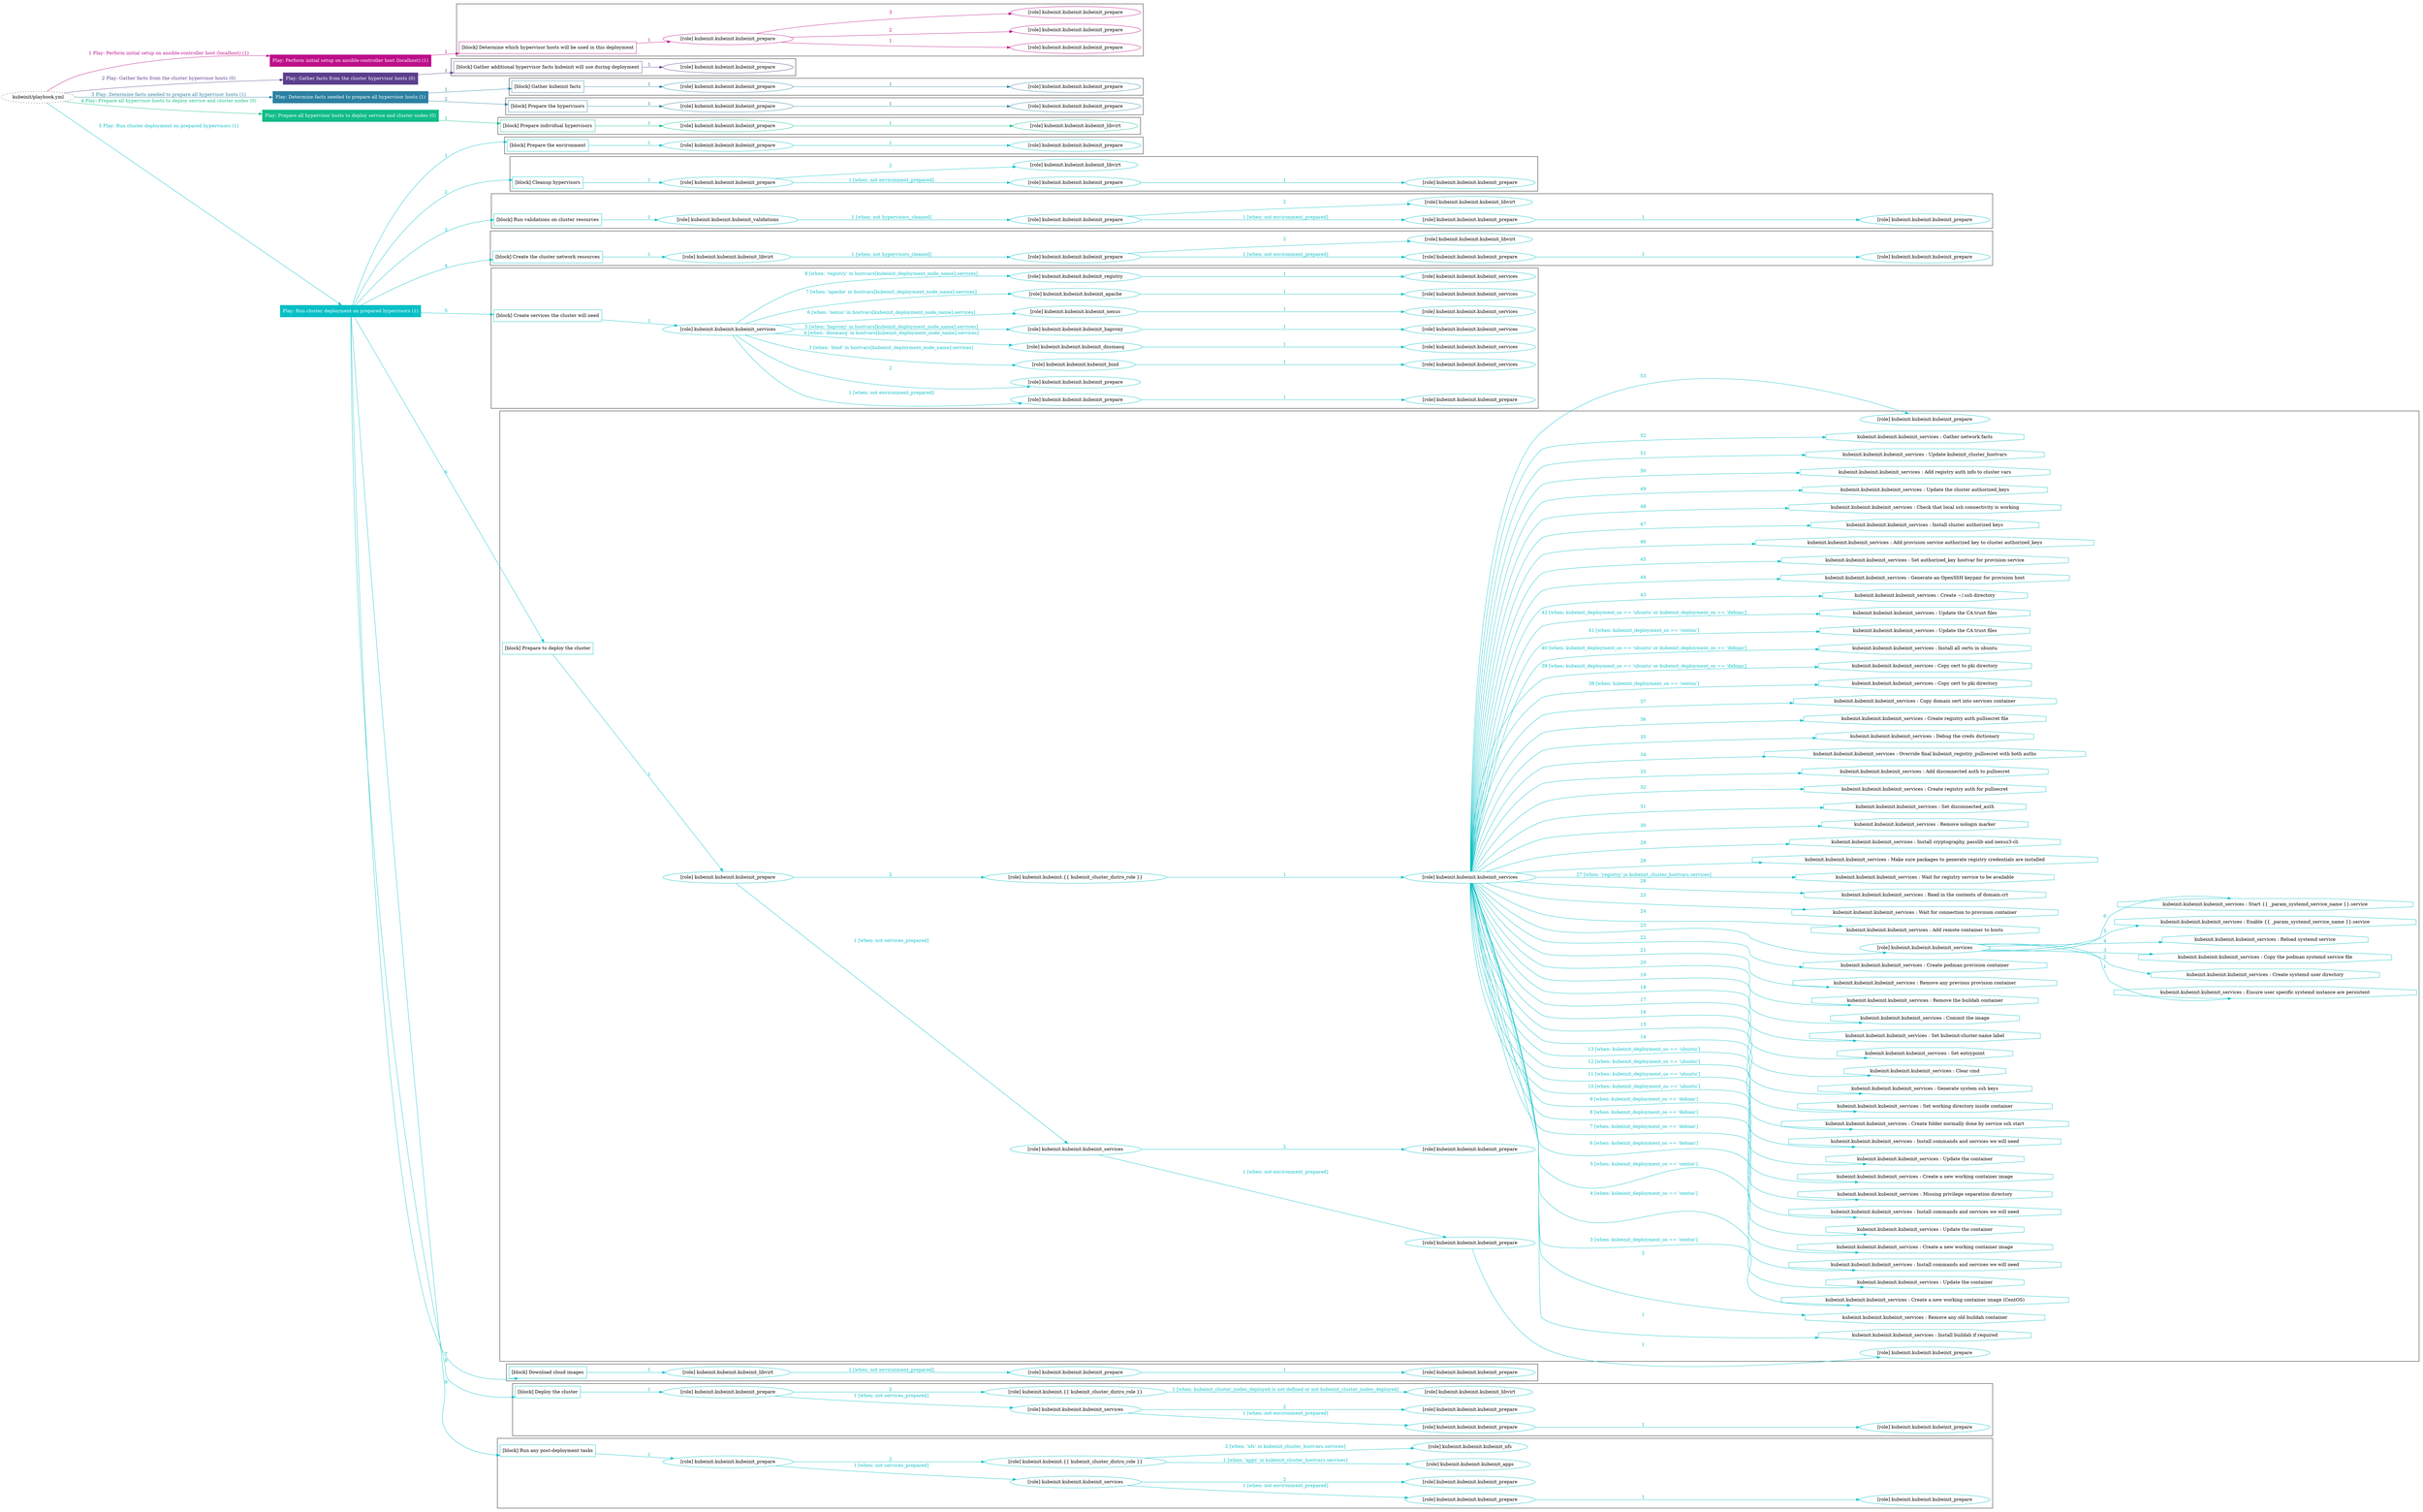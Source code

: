 digraph {
	graph [concentrate=true ordering=in rankdir=LR ratio=fill]
	edge [esep=5 sep=10]
	"kubeinit/playbook.yml" [URL="/home/runner/work/kubeinit/kubeinit/kubeinit/playbook.yml" id=playbook_ae62e5bf style=dotted]
	"kubeinit/playbook.yml" -> play_0968a1b2 [label="1 Play: Perform initial setup on ansible-controller host (localhost) (1)" color="#bd0f8a" fontcolor="#bd0f8a" id=edge_playbook_ae62e5bf_play_0968a1b2 labeltooltip="1 Play: Perform initial setup on ansible-controller host (localhost) (1)" tooltip="1 Play: Perform initial setup on ansible-controller host (localhost) (1)"]
	subgraph "Play: Perform initial setup on ansible-controller host (localhost) (1)" {
		play_0968a1b2 [label="Play: Perform initial setup on ansible-controller host (localhost) (1)" URL="/home/runner/work/kubeinit/kubeinit/kubeinit/playbook.yml" color="#bd0f8a" fontcolor="#ffffff" id=play_0968a1b2 shape=box style=filled tooltip=localhost]
		play_0968a1b2 -> block_acc242d3 [label=1 color="#bd0f8a" fontcolor="#bd0f8a" id=edge_1_play_0968a1b2_block_acc242d3 labeltooltip=1 tooltip=1]
		subgraph cluster_block_acc242d3 {
			block_acc242d3 [label="[block] Determine which hypervisor hosts will be used in this deployment" URL="/home/runner/work/kubeinit/kubeinit/kubeinit/playbook.yml" color="#bd0f8a" id=block_acc242d3 labeltooltip="Determine which hypervisor hosts will be used in this deployment" shape=box tooltip="Determine which hypervisor hosts will be used in this deployment"]
			block_acc242d3 -> role_51c72e9e [label="1 " color="#bd0f8a" fontcolor="#bd0f8a" id=edge_1_block_acc242d3_role_51c72e9e labeltooltip="1 " tooltip="1 "]
			subgraph "kubeinit.kubeinit.kubeinit_prepare" {
				role_51c72e9e [label="[role] kubeinit.kubeinit.kubeinit_prepare" URL="/home/runner/work/kubeinit/kubeinit/kubeinit/playbook.yml" color="#bd0f8a" id=role_51c72e9e tooltip="kubeinit.kubeinit.kubeinit_prepare"]
				role_51c72e9e -> role_cf989f0e [label="1 " color="#bd0f8a" fontcolor="#bd0f8a" id=edge_1_role_51c72e9e_role_cf989f0e labeltooltip="1 " tooltip="1 "]
				subgraph "kubeinit.kubeinit.kubeinit_prepare" {
					role_cf989f0e [label="[role] kubeinit.kubeinit.kubeinit_prepare" URL="/home/runner/.ansible/collections/ansible_collections/kubeinit/kubeinit/roles/kubeinit_prepare/tasks/build_hypervisors_group.yml" color="#bd0f8a" id=role_cf989f0e tooltip="kubeinit.kubeinit.kubeinit_prepare"]
				}
				role_51c72e9e -> role_e3d23e97 [label="2 " color="#bd0f8a" fontcolor="#bd0f8a" id=edge_2_role_51c72e9e_role_e3d23e97 labeltooltip="2 " tooltip="2 "]
				subgraph "kubeinit.kubeinit.kubeinit_prepare" {
					role_e3d23e97 [label="[role] kubeinit.kubeinit.kubeinit_prepare" URL="/home/runner/.ansible/collections/ansible_collections/kubeinit/kubeinit/roles/kubeinit_prepare/tasks/build_hypervisors_group.yml" color="#bd0f8a" id=role_e3d23e97 tooltip="kubeinit.kubeinit.kubeinit_prepare"]
				}
				role_51c72e9e -> role_e594b478 [label="3 " color="#bd0f8a" fontcolor="#bd0f8a" id=edge_3_role_51c72e9e_role_e594b478 labeltooltip="3 " tooltip="3 "]
				subgraph "kubeinit.kubeinit.kubeinit_prepare" {
					role_e594b478 [label="[role] kubeinit.kubeinit.kubeinit_prepare" URL="/home/runner/.ansible/collections/ansible_collections/kubeinit/kubeinit/roles/kubeinit_prepare/tasks/build_hypervisors_group.yml" color="#bd0f8a" id=role_e594b478 tooltip="kubeinit.kubeinit.kubeinit_prepare"]
				}
			}
		}
	}
	"kubeinit/playbook.yml" -> play_44131a62 [label="2 Play: Gather facts from the cluster hypervisor hosts (0)" color="#5b3f8d" fontcolor="#5b3f8d" id=edge_playbook_ae62e5bf_play_44131a62 labeltooltip="2 Play: Gather facts from the cluster hypervisor hosts (0)" tooltip="2 Play: Gather facts from the cluster hypervisor hosts (0)"]
	subgraph "Play: Gather facts from the cluster hypervisor hosts (0)" {
		play_44131a62 [label="Play: Gather facts from the cluster hypervisor hosts (0)" URL="/home/runner/work/kubeinit/kubeinit/kubeinit/playbook.yml" color="#5b3f8d" fontcolor="#ffffff" id=play_44131a62 shape=box style=filled tooltip="Play: Gather facts from the cluster hypervisor hosts (0)"]
		play_44131a62 -> block_fc554043 [label=1 color="#5b3f8d" fontcolor="#5b3f8d" id=edge_1_play_44131a62_block_fc554043 labeltooltip=1 tooltip=1]
		subgraph cluster_block_fc554043 {
			block_fc554043 [label="[block] Gather additional hypervisor facts kubeinit will use during deployment" URL="/home/runner/work/kubeinit/kubeinit/kubeinit/playbook.yml" color="#5b3f8d" id=block_fc554043 labeltooltip="Gather additional hypervisor facts kubeinit will use during deployment" shape=box tooltip="Gather additional hypervisor facts kubeinit will use during deployment"]
			block_fc554043 -> role_21669441 [label="1 " color="#5b3f8d" fontcolor="#5b3f8d" id=edge_1_block_fc554043_role_21669441 labeltooltip="1 " tooltip="1 "]
			subgraph "kubeinit.kubeinit.kubeinit_prepare" {
				role_21669441 [label="[role] kubeinit.kubeinit.kubeinit_prepare" URL="/home/runner/work/kubeinit/kubeinit/kubeinit/playbook.yml" color="#5b3f8d" id=role_21669441 tooltip="kubeinit.kubeinit.kubeinit_prepare"]
			}
		}
	}
	"kubeinit/playbook.yml" -> play_51a580df [label="3 Play: Determine facts needed to prepare all hypervisor hosts (1)" color="#2b80a1" fontcolor="#2b80a1" id=edge_playbook_ae62e5bf_play_51a580df labeltooltip="3 Play: Determine facts needed to prepare all hypervisor hosts (1)" tooltip="3 Play: Determine facts needed to prepare all hypervisor hosts (1)"]
	subgraph "Play: Determine facts needed to prepare all hypervisor hosts (1)" {
		play_51a580df [label="Play: Determine facts needed to prepare all hypervisor hosts (1)" URL="/home/runner/work/kubeinit/kubeinit/kubeinit/playbook.yml" color="#2b80a1" fontcolor="#ffffff" id=play_51a580df shape=box style=filled tooltip=localhost]
		play_51a580df -> block_c0e1ff35 [label=1 color="#2b80a1" fontcolor="#2b80a1" id=edge_1_play_51a580df_block_c0e1ff35 labeltooltip=1 tooltip=1]
		subgraph cluster_block_c0e1ff35 {
			block_c0e1ff35 [label="[block] Gather kubeinit facts" URL="/home/runner/work/kubeinit/kubeinit/kubeinit/playbook.yml" color="#2b80a1" id=block_c0e1ff35 labeltooltip="Gather kubeinit facts" shape=box tooltip="Gather kubeinit facts"]
			block_c0e1ff35 -> role_600c4d2a [label="1 " color="#2b80a1" fontcolor="#2b80a1" id=edge_1_block_c0e1ff35_role_600c4d2a labeltooltip="1 " tooltip="1 "]
			subgraph "kubeinit.kubeinit.kubeinit_prepare" {
				role_600c4d2a [label="[role] kubeinit.kubeinit.kubeinit_prepare" URL="/home/runner/work/kubeinit/kubeinit/kubeinit/playbook.yml" color="#2b80a1" id=role_600c4d2a tooltip="kubeinit.kubeinit.kubeinit_prepare"]
				role_600c4d2a -> role_c0f1dd77 [label="1 " color="#2b80a1" fontcolor="#2b80a1" id=edge_1_role_600c4d2a_role_c0f1dd77 labeltooltip="1 " tooltip="1 "]
				subgraph "kubeinit.kubeinit.kubeinit_prepare" {
					role_c0f1dd77 [label="[role] kubeinit.kubeinit.kubeinit_prepare" URL="/home/runner/.ansible/collections/ansible_collections/kubeinit/kubeinit/roles/kubeinit_prepare/tasks/gather_kubeinit_facts.yml" color="#2b80a1" id=role_c0f1dd77 tooltip="kubeinit.kubeinit.kubeinit_prepare"]
				}
			}
		}
		play_51a580df -> block_b8edaa6f [label=2 color="#2b80a1" fontcolor="#2b80a1" id=edge_2_play_51a580df_block_b8edaa6f labeltooltip=2 tooltip=2]
		subgraph cluster_block_b8edaa6f {
			block_b8edaa6f [label="[block] Prepare the hypervisors" URL="/home/runner/work/kubeinit/kubeinit/kubeinit/playbook.yml" color="#2b80a1" id=block_b8edaa6f labeltooltip="Prepare the hypervisors" shape=box tooltip="Prepare the hypervisors"]
			block_b8edaa6f -> role_b0d800c0 [label="1 " color="#2b80a1" fontcolor="#2b80a1" id=edge_1_block_b8edaa6f_role_b0d800c0 labeltooltip="1 " tooltip="1 "]
			subgraph "kubeinit.kubeinit.kubeinit_prepare" {
				role_b0d800c0 [label="[role] kubeinit.kubeinit.kubeinit_prepare" URL="/home/runner/work/kubeinit/kubeinit/kubeinit/playbook.yml" color="#2b80a1" id=role_b0d800c0 tooltip="kubeinit.kubeinit.kubeinit_prepare"]
				role_b0d800c0 -> role_9ec4a052 [label="1 " color="#2b80a1" fontcolor="#2b80a1" id=edge_1_role_b0d800c0_role_9ec4a052 labeltooltip="1 " tooltip="1 "]
				subgraph "kubeinit.kubeinit.kubeinit_prepare" {
					role_9ec4a052 [label="[role] kubeinit.kubeinit.kubeinit_prepare" URL="/home/runner/.ansible/collections/ansible_collections/kubeinit/kubeinit/roles/kubeinit_prepare/tasks/gather_kubeinit_facts.yml" color="#2b80a1" id=role_9ec4a052 tooltip="kubeinit.kubeinit.kubeinit_prepare"]
				}
			}
		}
	}
	"kubeinit/playbook.yml" -> play_3f872479 [label="4 Play: Prepare all hypervisor hosts to deploy service and cluster nodes (0)" color="#10bc89" fontcolor="#10bc89" id=edge_playbook_ae62e5bf_play_3f872479 labeltooltip="4 Play: Prepare all hypervisor hosts to deploy service and cluster nodes (0)" tooltip="4 Play: Prepare all hypervisor hosts to deploy service and cluster nodes (0)"]
	subgraph "Play: Prepare all hypervisor hosts to deploy service and cluster nodes (0)" {
		play_3f872479 [label="Play: Prepare all hypervisor hosts to deploy service and cluster nodes (0)" URL="/home/runner/work/kubeinit/kubeinit/kubeinit/playbook.yml" color="#10bc89" fontcolor="#ffffff" id=play_3f872479 shape=box style=filled tooltip="Play: Prepare all hypervisor hosts to deploy service and cluster nodes (0)"]
		play_3f872479 -> block_f95a1d40 [label=1 color="#10bc89" fontcolor="#10bc89" id=edge_1_play_3f872479_block_f95a1d40 labeltooltip=1 tooltip=1]
		subgraph cluster_block_f95a1d40 {
			block_f95a1d40 [label="[block] Prepare individual hypervisors" URL="/home/runner/work/kubeinit/kubeinit/kubeinit/playbook.yml" color="#10bc89" id=block_f95a1d40 labeltooltip="Prepare individual hypervisors" shape=box tooltip="Prepare individual hypervisors"]
			block_f95a1d40 -> role_409f0fc9 [label="1 " color="#10bc89" fontcolor="#10bc89" id=edge_1_block_f95a1d40_role_409f0fc9 labeltooltip="1 " tooltip="1 "]
			subgraph "kubeinit.kubeinit.kubeinit_prepare" {
				role_409f0fc9 [label="[role] kubeinit.kubeinit.kubeinit_prepare" URL="/home/runner/work/kubeinit/kubeinit/kubeinit/playbook.yml" color="#10bc89" id=role_409f0fc9 tooltip="kubeinit.kubeinit.kubeinit_prepare"]
				role_409f0fc9 -> role_5675d2ef [label="1 " color="#10bc89" fontcolor="#10bc89" id=edge_1_role_409f0fc9_role_5675d2ef labeltooltip="1 " tooltip="1 "]
				subgraph "kubeinit.kubeinit.kubeinit_libvirt" {
					role_5675d2ef [label="[role] kubeinit.kubeinit.kubeinit_libvirt" URL="/home/runner/.ansible/collections/ansible_collections/kubeinit/kubeinit/roles/kubeinit_prepare/tasks/prepare_hypervisor.yml" color="#10bc89" id=role_5675d2ef tooltip="kubeinit.kubeinit.kubeinit_libvirt"]
				}
			}
		}
	}
	"kubeinit/playbook.yml" -> play_10dc7f24 [label="5 Play: Run cluster deployment on prepared hypervisors (1)" color="#06bfc6" fontcolor="#06bfc6" id=edge_playbook_ae62e5bf_play_10dc7f24 labeltooltip="5 Play: Run cluster deployment on prepared hypervisors (1)" tooltip="5 Play: Run cluster deployment on prepared hypervisors (1)"]
	subgraph "Play: Run cluster deployment on prepared hypervisors (1)" {
		play_10dc7f24 [label="Play: Run cluster deployment on prepared hypervisors (1)" URL="/home/runner/work/kubeinit/kubeinit/kubeinit/playbook.yml" color="#06bfc6" fontcolor="#ffffff" id=play_10dc7f24 shape=box style=filled tooltip=localhost]
		play_10dc7f24 -> block_ea28af55 [label=1 color="#06bfc6" fontcolor="#06bfc6" id=edge_1_play_10dc7f24_block_ea28af55 labeltooltip=1 tooltip=1]
		subgraph cluster_block_ea28af55 {
			block_ea28af55 [label="[block] Prepare the environment" URL="/home/runner/work/kubeinit/kubeinit/kubeinit/playbook.yml" color="#06bfc6" id=block_ea28af55 labeltooltip="Prepare the environment" shape=box tooltip="Prepare the environment"]
			block_ea28af55 -> role_10469ec2 [label="1 " color="#06bfc6" fontcolor="#06bfc6" id=edge_1_block_ea28af55_role_10469ec2 labeltooltip="1 " tooltip="1 "]
			subgraph "kubeinit.kubeinit.kubeinit_prepare" {
				role_10469ec2 [label="[role] kubeinit.kubeinit.kubeinit_prepare" URL="/home/runner/work/kubeinit/kubeinit/kubeinit/playbook.yml" color="#06bfc6" id=role_10469ec2 tooltip="kubeinit.kubeinit.kubeinit_prepare"]
				role_10469ec2 -> role_8a961082 [label="1 " color="#06bfc6" fontcolor="#06bfc6" id=edge_1_role_10469ec2_role_8a961082 labeltooltip="1 " tooltip="1 "]
				subgraph "kubeinit.kubeinit.kubeinit_prepare" {
					role_8a961082 [label="[role] kubeinit.kubeinit.kubeinit_prepare" URL="/home/runner/.ansible/collections/ansible_collections/kubeinit/kubeinit/roles/kubeinit_prepare/tasks/gather_kubeinit_facts.yml" color="#06bfc6" id=role_8a961082 tooltip="kubeinit.kubeinit.kubeinit_prepare"]
				}
			}
		}
		play_10dc7f24 -> block_adc96cc9 [label=2 color="#06bfc6" fontcolor="#06bfc6" id=edge_2_play_10dc7f24_block_adc96cc9 labeltooltip=2 tooltip=2]
		subgraph cluster_block_adc96cc9 {
			block_adc96cc9 [label="[block] Cleanup hypervisors" URL="/home/runner/work/kubeinit/kubeinit/kubeinit/playbook.yml" color="#06bfc6" id=block_adc96cc9 labeltooltip="Cleanup hypervisors" shape=box tooltip="Cleanup hypervisors"]
			block_adc96cc9 -> role_99135d9d [label="1 " color="#06bfc6" fontcolor="#06bfc6" id=edge_1_block_adc96cc9_role_99135d9d labeltooltip="1 " tooltip="1 "]
			subgraph "kubeinit.kubeinit.kubeinit_prepare" {
				role_99135d9d [label="[role] kubeinit.kubeinit.kubeinit_prepare" URL="/home/runner/work/kubeinit/kubeinit/kubeinit/playbook.yml" color="#06bfc6" id=role_99135d9d tooltip="kubeinit.kubeinit.kubeinit_prepare"]
				role_99135d9d -> role_6f45b892 [label="1 [when: not environment_prepared]" color="#06bfc6" fontcolor="#06bfc6" id=edge_1_role_99135d9d_role_6f45b892 labeltooltip="1 [when: not environment_prepared]" tooltip="1 [when: not environment_prepared]"]
				subgraph "kubeinit.kubeinit.kubeinit_prepare" {
					role_6f45b892 [label="[role] kubeinit.kubeinit.kubeinit_prepare" URL="/home/runner/.ansible/collections/ansible_collections/kubeinit/kubeinit/roles/kubeinit_prepare/tasks/cleanup_hypervisors.yml" color="#06bfc6" id=role_6f45b892 tooltip="kubeinit.kubeinit.kubeinit_prepare"]
					role_6f45b892 -> role_92ecfcee [label="1 " color="#06bfc6" fontcolor="#06bfc6" id=edge_1_role_6f45b892_role_92ecfcee labeltooltip="1 " tooltip="1 "]
					subgraph "kubeinit.kubeinit.kubeinit_prepare" {
						role_92ecfcee [label="[role] kubeinit.kubeinit.kubeinit_prepare" URL="/home/runner/.ansible/collections/ansible_collections/kubeinit/kubeinit/roles/kubeinit_prepare/tasks/gather_kubeinit_facts.yml" color="#06bfc6" id=role_92ecfcee tooltip="kubeinit.kubeinit.kubeinit_prepare"]
					}
				}
				role_99135d9d -> role_ee413211 [label="2 " color="#06bfc6" fontcolor="#06bfc6" id=edge_2_role_99135d9d_role_ee413211 labeltooltip="2 " tooltip="2 "]
				subgraph "kubeinit.kubeinit.kubeinit_libvirt" {
					role_ee413211 [label="[role] kubeinit.kubeinit.kubeinit_libvirt" URL="/home/runner/.ansible/collections/ansible_collections/kubeinit/kubeinit/roles/kubeinit_prepare/tasks/cleanup_hypervisors.yml" color="#06bfc6" id=role_ee413211 tooltip="kubeinit.kubeinit.kubeinit_libvirt"]
				}
			}
		}
		play_10dc7f24 -> block_c164655f [label=3 color="#06bfc6" fontcolor="#06bfc6" id=edge_3_play_10dc7f24_block_c164655f labeltooltip=3 tooltip=3]
		subgraph cluster_block_c164655f {
			block_c164655f [label="[block] Run validations on cluster resources" URL="/home/runner/work/kubeinit/kubeinit/kubeinit/playbook.yml" color="#06bfc6" id=block_c164655f labeltooltip="Run validations on cluster resources" shape=box tooltip="Run validations on cluster resources"]
			block_c164655f -> role_96697667 [label="1 " color="#06bfc6" fontcolor="#06bfc6" id=edge_1_block_c164655f_role_96697667 labeltooltip="1 " tooltip="1 "]
			subgraph "kubeinit.kubeinit.kubeinit_validations" {
				role_96697667 [label="[role] kubeinit.kubeinit.kubeinit_validations" URL="/home/runner/work/kubeinit/kubeinit/kubeinit/playbook.yml" color="#06bfc6" id=role_96697667 tooltip="kubeinit.kubeinit.kubeinit_validations"]
				role_96697667 -> role_eee37684 [label="1 [when: not hypervisors_cleaned]" color="#06bfc6" fontcolor="#06bfc6" id=edge_1_role_96697667_role_eee37684 labeltooltip="1 [when: not hypervisors_cleaned]" tooltip="1 [when: not hypervisors_cleaned]"]
				subgraph "kubeinit.kubeinit.kubeinit_prepare" {
					role_eee37684 [label="[role] kubeinit.kubeinit.kubeinit_prepare" URL="/home/runner/.ansible/collections/ansible_collections/kubeinit/kubeinit/roles/kubeinit_validations/tasks/main.yml" color="#06bfc6" id=role_eee37684 tooltip="kubeinit.kubeinit.kubeinit_prepare"]
					role_eee37684 -> role_a189e20a [label="1 [when: not environment_prepared]" color="#06bfc6" fontcolor="#06bfc6" id=edge_1_role_eee37684_role_a189e20a labeltooltip="1 [when: not environment_prepared]" tooltip="1 [when: not environment_prepared]"]
					subgraph "kubeinit.kubeinit.kubeinit_prepare" {
						role_a189e20a [label="[role] kubeinit.kubeinit.kubeinit_prepare" URL="/home/runner/.ansible/collections/ansible_collections/kubeinit/kubeinit/roles/kubeinit_prepare/tasks/cleanup_hypervisors.yml" color="#06bfc6" id=role_a189e20a tooltip="kubeinit.kubeinit.kubeinit_prepare"]
						role_a189e20a -> role_3441c7f5 [label="1 " color="#06bfc6" fontcolor="#06bfc6" id=edge_1_role_a189e20a_role_3441c7f5 labeltooltip="1 " tooltip="1 "]
						subgraph "kubeinit.kubeinit.kubeinit_prepare" {
							role_3441c7f5 [label="[role] kubeinit.kubeinit.kubeinit_prepare" URL="/home/runner/.ansible/collections/ansible_collections/kubeinit/kubeinit/roles/kubeinit_prepare/tasks/gather_kubeinit_facts.yml" color="#06bfc6" id=role_3441c7f5 tooltip="kubeinit.kubeinit.kubeinit_prepare"]
						}
					}
					role_eee37684 -> role_3f7f05bc [label="2 " color="#06bfc6" fontcolor="#06bfc6" id=edge_2_role_eee37684_role_3f7f05bc labeltooltip="2 " tooltip="2 "]
					subgraph "kubeinit.kubeinit.kubeinit_libvirt" {
						role_3f7f05bc [label="[role] kubeinit.kubeinit.kubeinit_libvirt" URL="/home/runner/.ansible/collections/ansible_collections/kubeinit/kubeinit/roles/kubeinit_prepare/tasks/cleanup_hypervisors.yml" color="#06bfc6" id=role_3f7f05bc tooltip="kubeinit.kubeinit.kubeinit_libvirt"]
					}
				}
			}
		}
		play_10dc7f24 -> block_3688f9a4 [label=4 color="#06bfc6" fontcolor="#06bfc6" id=edge_4_play_10dc7f24_block_3688f9a4 labeltooltip=4 tooltip=4]
		subgraph cluster_block_3688f9a4 {
			block_3688f9a4 [label="[block] Create the cluster network resources" URL="/home/runner/work/kubeinit/kubeinit/kubeinit/playbook.yml" color="#06bfc6" id=block_3688f9a4 labeltooltip="Create the cluster network resources" shape=box tooltip="Create the cluster network resources"]
			block_3688f9a4 -> role_f3198fb7 [label="1 " color="#06bfc6" fontcolor="#06bfc6" id=edge_1_block_3688f9a4_role_f3198fb7 labeltooltip="1 " tooltip="1 "]
			subgraph "kubeinit.kubeinit.kubeinit_libvirt" {
				role_f3198fb7 [label="[role] kubeinit.kubeinit.kubeinit_libvirt" URL="/home/runner/work/kubeinit/kubeinit/kubeinit/playbook.yml" color="#06bfc6" id=role_f3198fb7 tooltip="kubeinit.kubeinit.kubeinit_libvirt"]
				role_f3198fb7 -> role_9df8d71d [label="1 [when: not hypervisors_cleaned]" color="#06bfc6" fontcolor="#06bfc6" id=edge_1_role_f3198fb7_role_9df8d71d labeltooltip="1 [when: not hypervisors_cleaned]" tooltip="1 [when: not hypervisors_cleaned]"]
				subgraph "kubeinit.kubeinit.kubeinit_prepare" {
					role_9df8d71d [label="[role] kubeinit.kubeinit.kubeinit_prepare" URL="/home/runner/.ansible/collections/ansible_collections/kubeinit/kubeinit/roles/kubeinit_libvirt/tasks/create_network.yml" color="#06bfc6" id=role_9df8d71d tooltip="kubeinit.kubeinit.kubeinit_prepare"]
					role_9df8d71d -> role_7d430142 [label="1 [when: not environment_prepared]" color="#06bfc6" fontcolor="#06bfc6" id=edge_1_role_9df8d71d_role_7d430142 labeltooltip="1 [when: not environment_prepared]" tooltip="1 [when: not environment_prepared]"]
					subgraph "kubeinit.kubeinit.kubeinit_prepare" {
						role_7d430142 [label="[role] kubeinit.kubeinit.kubeinit_prepare" URL="/home/runner/.ansible/collections/ansible_collections/kubeinit/kubeinit/roles/kubeinit_prepare/tasks/cleanup_hypervisors.yml" color="#06bfc6" id=role_7d430142 tooltip="kubeinit.kubeinit.kubeinit_prepare"]
						role_7d430142 -> role_d68e27be [label="1 " color="#06bfc6" fontcolor="#06bfc6" id=edge_1_role_7d430142_role_d68e27be labeltooltip="1 " tooltip="1 "]
						subgraph "kubeinit.kubeinit.kubeinit_prepare" {
							role_d68e27be [label="[role] kubeinit.kubeinit.kubeinit_prepare" URL="/home/runner/.ansible/collections/ansible_collections/kubeinit/kubeinit/roles/kubeinit_prepare/tasks/gather_kubeinit_facts.yml" color="#06bfc6" id=role_d68e27be tooltip="kubeinit.kubeinit.kubeinit_prepare"]
						}
					}
					role_9df8d71d -> role_7816a2ce [label="2 " color="#06bfc6" fontcolor="#06bfc6" id=edge_2_role_9df8d71d_role_7816a2ce labeltooltip="2 " tooltip="2 "]
					subgraph "kubeinit.kubeinit.kubeinit_libvirt" {
						role_7816a2ce [label="[role] kubeinit.kubeinit.kubeinit_libvirt" URL="/home/runner/.ansible/collections/ansible_collections/kubeinit/kubeinit/roles/kubeinit_prepare/tasks/cleanup_hypervisors.yml" color="#06bfc6" id=role_7816a2ce tooltip="kubeinit.kubeinit.kubeinit_libvirt"]
					}
				}
			}
		}
		play_10dc7f24 -> block_359ff94e [label=5 color="#06bfc6" fontcolor="#06bfc6" id=edge_5_play_10dc7f24_block_359ff94e labeltooltip=5 tooltip=5]
		subgraph cluster_block_359ff94e {
			block_359ff94e [label="[block] Create services the cluster will need" URL="/home/runner/work/kubeinit/kubeinit/kubeinit/playbook.yml" color="#06bfc6" id=block_359ff94e labeltooltip="Create services the cluster will need" shape=box tooltip="Create services the cluster will need"]
			block_359ff94e -> role_0f0a5cb8 [label="1 " color="#06bfc6" fontcolor="#06bfc6" id=edge_1_block_359ff94e_role_0f0a5cb8 labeltooltip="1 " tooltip="1 "]
			subgraph "kubeinit.kubeinit.kubeinit_services" {
				role_0f0a5cb8 [label="[role] kubeinit.kubeinit.kubeinit_services" URL="/home/runner/work/kubeinit/kubeinit/kubeinit/playbook.yml" color="#06bfc6" id=role_0f0a5cb8 tooltip="kubeinit.kubeinit.kubeinit_services"]
				role_0f0a5cb8 -> role_742f8e30 [label="1 [when: not environment_prepared]" color="#06bfc6" fontcolor="#06bfc6" id=edge_1_role_0f0a5cb8_role_742f8e30 labeltooltip="1 [when: not environment_prepared]" tooltip="1 [when: not environment_prepared]"]
				subgraph "kubeinit.kubeinit.kubeinit_prepare" {
					role_742f8e30 [label="[role] kubeinit.kubeinit.kubeinit_prepare" URL="/home/runner/.ansible/collections/ansible_collections/kubeinit/kubeinit/roles/kubeinit_services/tasks/main.yml" color="#06bfc6" id=role_742f8e30 tooltip="kubeinit.kubeinit.kubeinit_prepare"]
					role_742f8e30 -> role_dc3d8504 [label="1 " color="#06bfc6" fontcolor="#06bfc6" id=edge_1_role_742f8e30_role_dc3d8504 labeltooltip="1 " tooltip="1 "]
					subgraph "kubeinit.kubeinit.kubeinit_prepare" {
						role_dc3d8504 [label="[role] kubeinit.kubeinit.kubeinit_prepare" URL="/home/runner/.ansible/collections/ansible_collections/kubeinit/kubeinit/roles/kubeinit_prepare/tasks/gather_kubeinit_facts.yml" color="#06bfc6" id=role_dc3d8504 tooltip="kubeinit.kubeinit.kubeinit_prepare"]
					}
				}
				role_0f0a5cb8 -> role_4ee5e740 [label="2 " color="#06bfc6" fontcolor="#06bfc6" id=edge_2_role_0f0a5cb8_role_4ee5e740 labeltooltip="2 " tooltip="2 "]
				subgraph "kubeinit.kubeinit.kubeinit_prepare" {
					role_4ee5e740 [label="[role] kubeinit.kubeinit.kubeinit_prepare" URL="/home/runner/.ansible/collections/ansible_collections/kubeinit/kubeinit/roles/kubeinit_services/tasks/00_create_service_pod.yml" color="#06bfc6" id=role_4ee5e740 tooltip="kubeinit.kubeinit.kubeinit_prepare"]
				}
				role_0f0a5cb8 -> role_028ca650 [label="3 [when: 'bind' in hostvars[kubeinit_deployment_node_name].services]" color="#06bfc6" fontcolor="#06bfc6" id=edge_3_role_0f0a5cb8_role_028ca650 labeltooltip="3 [when: 'bind' in hostvars[kubeinit_deployment_node_name].services]" tooltip="3 [when: 'bind' in hostvars[kubeinit_deployment_node_name].services]"]
				subgraph "kubeinit.kubeinit.kubeinit_bind" {
					role_028ca650 [label="[role] kubeinit.kubeinit.kubeinit_bind" URL="/home/runner/.ansible/collections/ansible_collections/kubeinit/kubeinit/roles/kubeinit_services/tasks/start_services_containers.yml" color="#06bfc6" id=role_028ca650 tooltip="kubeinit.kubeinit.kubeinit_bind"]
					role_028ca650 -> role_a73c5997 [label="1 " color="#06bfc6" fontcolor="#06bfc6" id=edge_1_role_028ca650_role_a73c5997 labeltooltip="1 " tooltip="1 "]
					subgraph "kubeinit.kubeinit.kubeinit_services" {
						role_a73c5997 [label="[role] kubeinit.kubeinit.kubeinit_services" URL="/home/runner/.ansible/collections/ansible_collections/kubeinit/kubeinit/roles/kubeinit_bind/tasks/main.yml" color="#06bfc6" id=role_a73c5997 tooltip="kubeinit.kubeinit.kubeinit_services"]
					}
				}
				role_0f0a5cb8 -> role_1b99f38a [label="4 [when: 'dnsmasq' in hostvars[kubeinit_deployment_node_name].services]" color="#06bfc6" fontcolor="#06bfc6" id=edge_4_role_0f0a5cb8_role_1b99f38a labeltooltip="4 [when: 'dnsmasq' in hostvars[kubeinit_deployment_node_name].services]" tooltip="4 [when: 'dnsmasq' in hostvars[kubeinit_deployment_node_name].services]"]
				subgraph "kubeinit.kubeinit.kubeinit_dnsmasq" {
					role_1b99f38a [label="[role] kubeinit.kubeinit.kubeinit_dnsmasq" URL="/home/runner/.ansible/collections/ansible_collections/kubeinit/kubeinit/roles/kubeinit_services/tasks/start_services_containers.yml" color="#06bfc6" id=role_1b99f38a tooltip="kubeinit.kubeinit.kubeinit_dnsmasq"]
					role_1b99f38a -> role_06a3eb27 [label="1 " color="#06bfc6" fontcolor="#06bfc6" id=edge_1_role_1b99f38a_role_06a3eb27 labeltooltip="1 " tooltip="1 "]
					subgraph "kubeinit.kubeinit.kubeinit_services" {
						role_06a3eb27 [label="[role] kubeinit.kubeinit.kubeinit_services" URL="/home/runner/.ansible/collections/ansible_collections/kubeinit/kubeinit/roles/kubeinit_dnsmasq/tasks/main.yml" color="#06bfc6" id=role_06a3eb27 tooltip="kubeinit.kubeinit.kubeinit_services"]
					}
				}
				role_0f0a5cb8 -> role_280387d0 [label="5 [when: 'haproxy' in hostvars[kubeinit_deployment_node_name].services]" color="#06bfc6" fontcolor="#06bfc6" id=edge_5_role_0f0a5cb8_role_280387d0 labeltooltip="5 [when: 'haproxy' in hostvars[kubeinit_deployment_node_name].services]" tooltip="5 [when: 'haproxy' in hostvars[kubeinit_deployment_node_name].services]"]
				subgraph "kubeinit.kubeinit.kubeinit_haproxy" {
					role_280387d0 [label="[role] kubeinit.kubeinit.kubeinit_haproxy" URL="/home/runner/.ansible/collections/ansible_collections/kubeinit/kubeinit/roles/kubeinit_services/tasks/start_services_containers.yml" color="#06bfc6" id=role_280387d0 tooltip="kubeinit.kubeinit.kubeinit_haproxy"]
					role_280387d0 -> role_46aab521 [label="1 " color="#06bfc6" fontcolor="#06bfc6" id=edge_1_role_280387d0_role_46aab521 labeltooltip="1 " tooltip="1 "]
					subgraph "kubeinit.kubeinit.kubeinit_services" {
						role_46aab521 [label="[role] kubeinit.kubeinit.kubeinit_services" URL="/home/runner/.ansible/collections/ansible_collections/kubeinit/kubeinit/roles/kubeinit_haproxy/tasks/main.yml" color="#06bfc6" id=role_46aab521 tooltip="kubeinit.kubeinit.kubeinit_services"]
					}
				}
				role_0f0a5cb8 -> role_7a9ef02b [label="6 [when: 'nexus' in hostvars[kubeinit_deployment_node_name].services]" color="#06bfc6" fontcolor="#06bfc6" id=edge_6_role_0f0a5cb8_role_7a9ef02b labeltooltip="6 [when: 'nexus' in hostvars[kubeinit_deployment_node_name].services]" tooltip="6 [when: 'nexus' in hostvars[kubeinit_deployment_node_name].services]"]
				subgraph "kubeinit.kubeinit.kubeinit_nexus" {
					role_7a9ef02b [label="[role] kubeinit.kubeinit.kubeinit_nexus" URL="/home/runner/.ansible/collections/ansible_collections/kubeinit/kubeinit/roles/kubeinit_services/tasks/start_services_containers.yml" color="#06bfc6" id=role_7a9ef02b tooltip="kubeinit.kubeinit.kubeinit_nexus"]
					role_7a9ef02b -> role_aec1804f [label="1 " color="#06bfc6" fontcolor="#06bfc6" id=edge_1_role_7a9ef02b_role_aec1804f labeltooltip="1 " tooltip="1 "]
					subgraph "kubeinit.kubeinit.kubeinit_services" {
						role_aec1804f [label="[role] kubeinit.kubeinit.kubeinit_services" URL="/home/runner/.ansible/collections/ansible_collections/kubeinit/kubeinit/roles/kubeinit_nexus/tasks/main.yml" color="#06bfc6" id=role_aec1804f tooltip="kubeinit.kubeinit.kubeinit_services"]
					}
				}
				role_0f0a5cb8 -> role_0f9a20a3 [label="7 [when: 'apache' in hostvars[kubeinit_deployment_node_name].services]" color="#06bfc6" fontcolor="#06bfc6" id=edge_7_role_0f0a5cb8_role_0f9a20a3 labeltooltip="7 [when: 'apache' in hostvars[kubeinit_deployment_node_name].services]" tooltip="7 [when: 'apache' in hostvars[kubeinit_deployment_node_name].services]"]
				subgraph "kubeinit.kubeinit.kubeinit_apache" {
					role_0f9a20a3 [label="[role] kubeinit.kubeinit.kubeinit_apache" URL="/home/runner/.ansible/collections/ansible_collections/kubeinit/kubeinit/roles/kubeinit_services/tasks/start_services_containers.yml" color="#06bfc6" id=role_0f9a20a3 tooltip="kubeinit.kubeinit.kubeinit_apache"]
					role_0f9a20a3 -> role_bc226fe0 [label="1 " color="#06bfc6" fontcolor="#06bfc6" id=edge_1_role_0f9a20a3_role_bc226fe0 labeltooltip="1 " tooltip="1 "]
					subgraph "kubeinit.kubeinit.kubeinit_services" {
						role_bc226fe0 [label="[role] kubeinit.kubeinit.kubeinit_services" URL="/home/runner/.ansible/collections/ansible_collections/kubeinit/kubeinit/roles/kubeinit_apache/tasks/main.yml" color="#06bfc6" id=role_bc226fe0 tooltip="kubeinit.kubeinit.kubeinit_services"]
					}
				}
				role_0f0a5cb8 -> role_44d5aa42 [label="8 [when: 'registry' in hostvars[kubeinit_deployment_node_name].services]" color="#06bfc6" fontcolor="#06bfc6" id=edge_8_role_0f0a5cb8_role_44d5aa42 labeltooltip="8 [when: 'registry' in hostvars[kubeinit_deployment_node_name].services]" tooltip="8 [when: 'registry' in hostvars[kubeinit_deployment_node_name].services]"]
				subgraph "kubeinit.kubeinit.kubeinit_registry" {
					role_44d5aa42 [label="[role] kubeinit.kubeinit.kubeinit_registry" URL="/home/runner/.ansible/collections/ansible_collections/kubeinit/kubeinit/roles/kubeinit_services/tasks/start_services_containers.yml" color="#06bfc6" id=role_44d5aa42 tooltip="kubeinit.kubeinit.kubeinit_registry"]
					role_44d5aa42 -> role_67140ad7 [label="1 " color="#06bfc6" fontcolor="#06bfc6" id=edge_1_role_44d5aa42_role_67140ad7 labeltooltip="1 " tooltip="1 "]
					subgraph "kubeinit.kubeinit.kubeinit_services" {
						role_67140ad7 [label="[role] kubeinit.kubeinit.kubeinit_services" URL="/home/runner/.ansible/collections/ansible_collections/kubeinit/kubeinit/roles/kubeinit_registry/tasks/main.yml" color="#06bfc6" id=role_67140ad7 tooltip="kubeinit.kubeinit.kubeinit_services"]
					}
				}
			}
		}
		play_10dc7f24 -> block_771d1f71 [label=6 color="#06bfc6" fontcolor="#06bfc6" id=edge_6_play_10dc7f24_block_771d1f71 labeltooltip=6 tooltip=6]
		subgraph cluster_block_771d1f71 {
			block_771d1f71 [label="[block] Prepare to deploy the cluster" URL="/home/runner/work/kubeinit/kubeinit/kubeinit/playbook.yml" color="#06bfc6" id=block_771d1f71 labeltooltip="Prepare to deploy the cluster" shape=box tooltip="Prepare to deploy the cluster"]
			block_771d1f71 -> role_fa7596c0 [label="1 " color="#06bfc6" fontcolor="#06bfc6" id=edge_1_block_771d1f71_role_fa7596c0 labeltooltip="1 " tooltip="1 "]
			subgraph "kubeinit.kubeinit.kubeinit_prepare" {
				role_fa7596c0 [label="[role] kubeinit.kubeinit.kubeinit_prepare" URL="/home/runner/work/kubeinit/kubeinit/kubeinit/playbook.yml" color="#06bfc6" id=role_fa7596c0 tooltip="kubeinit.kubeinit.kubeinit_prepare"]
				role_fa7596c0 -> role_2ca63c19 [label="1 [when: not services_prepared]" color="#06bfc6" fontcolor="#06bfc6" id=edge_1_role_fa7596c0_role_2ca63c19 labeltooltip="1 [when: not services_prepared]" tooltip="1 [when: not services_prepared]"]
				subgraph "kubeinit.kubeinit.kubeinit_services" {
					role_2ca63c19 [label="[role] kubeinit.kubeinit.kubeinit_services" URL="/home/runner/.ansible/collections/ansible_collections/kubeinit/kubeinit/roles/kubeinit_prepare/tasks/prepare_cluster.yml" color="#06bfc6" id=role_2ca63c19 tooltip="kubeinit.kubeinit.kubeinit_services"]
					role_2ca63c19 -> role_cab147ce [label="1 [when: not environment_prepared]" color="#06bfc6" fontcolor="#06bfc6" id=edge_1_role_2ca63c19_role_cab147ce labeltooltip="1 [when: not environment_prepared]" tooltip="1 [when: not environment_prepared]"]
					subgraph "kubeinit.kubeinit.kubeinit_prepare" {
						role_cab147ce [label="[role] kubeinit.kubeinit.kubeinit_prepare" URL="/home/runner/.ansible/collections/ansible_collections/kubeinit/kubeinit/roles/kubeinit_services/tasks/prepare_services.yml" color="#06bfc6" id=role_cab147ce tooltip="kubeinit.kubeinit.kubeinit_prepare"]
						role_cab147ce -> role_aa5473c3 [label="1 " color="#06bfc6" fontcolor="#06bfc6" id=edge_1_role_cab147ce_role_aa5473c3 labeltooltip="1 " tooltip="1 "]
						subgraph "kubeinit.kubeinit.kubeinit_prepare" {
							role_aa5473c3 [label="[role] kubeinit.kubeinit.kubeinit_prepare" URL="/home/runner/.ansible/collections/ansible_collections/kubeinit/kubeinit/roles/kubeinit_prepare/tasks/gather_kubeinit_facts.yml" color="#06bfc6" id=role_aa5473c3 tooltip="kubeinit.kubeinit.kubeinit_prepare"]
						}
					}
					role_2ca63c19 -> role_d325f72f [label="2 " color="#06bfc6" fontcolor="#06bfc6" id=edge_2_role_2ca63c19_role_d325f72f labeltooltip="2 " tooltip="2 "]
					subgraph "kubeinit.kubeinit.kubeinit_prepare" {
						role_d325f72f [label="[role] kubeinit.kubeinit.kubeinit_prepare" URL="/home/runner/.ansible/collections/ansible_collections/kubeinit/kubeinit/roles/kubeinit_services/tasks/prepare_services.yml" color="#06bfc6" id=role_d325f72f tooltip="kubeinit.kubeinit.kubeinit_prepare"]
					}
				}
				role_fa7596c0 -> role_fe6396e4 [label="2 " color="#06bfc6" fontcolor="#06bfc6" id=edge_2_role_fa7596c0_role_fe6396e4 labeltooltip="2 " tooltip="2 "]
				subgraph "kubeinit.kubeinit.{{ kubeinit_cluster_distro_role }}" {
					role_fe6396e4 [label="[role] kubeinit.kubeinit.{{ kubeinit_cluster_distro_role }}" URL="/home/runner/.ansible/collections/ansible_collections/kubeinit/kubeinit/roles/kubeinit_prepare/tasks/prepare_cluster.yml" color="#06bfc6" id=role_fe6396e4 tooltip="kubeinit.kubeinit.{{ kubeinit_cluster_distro_role }}"]
					role_fe6396e4 -> role_e386227f [label="1 " color="#06bfc6" fontcolor="#06bfc6" id=edge_1_role_fe6396e4_role_e386227f labeltooltip="1 " tooltip="1 "]
					subgraph "kubeinit.kubeinit.kubeinit_services" {
						role_e386227f [label="[role] kubeinit.kubeinit.kubeinit_services" URL="/home/runner/.ansible/collections/ansible_collections/kubeinit/kubeinit/roles/kubeinit_cdk/tasks/prepare_cluster.yml" color="#06bfc6" id=role_e386227f tooltip="kubeinit.kubeinit.kubeinit_services"]
						task_390fecf2 [label="kubeinit.kubeinit.kubeinit_services : Install buildah if required" URL="/home/runner/.ansible/collections/ansible_collections/kubeinit/kubeinit/roles/kubeinit_services/tasks/create_provision_container.yml" color="#06bfc6" id=task_390fecf2 shape=octagon tooltip="kubeinit.kubeinit.kubeinit_services : Install buildah if required"]
						role_e386227f -> task_390fecf2 [label="1 " color="#06bfc6" fontcolor="#06bfc6" id=edge_1_role_e386227f_task_390fecf2 labeltooltip="1 " tooltip="1 "]
						task_8cd9bae0 [label="kubeinit.kubeinit.kubeinit_services : Remove any old buildah container" URL="/home/runner/.ansible/collections/ansible_collections/kubeinit/kubeinit/roles/kubeinit_services/tasks/create_provision_container.yml" color="#06bfc6" id=task_8cd9bae0 shape=octagon tooltip="kubeinit.kubeinit.kubeinit_services : Remove any old buildah container"]
						role_e386227f -> task_8cd9bae0 [label="2 " color="#06bfc6" fontcolor="#06bfc6" id=edge_2_role_e386227f_task_8cd9bae0 labeltooltip="2 " tooltip="2 "]
						task_c4b9562f [label="kubeinit.kubeinit.kubeinit_services : Create a new working container image (CentOS)" URL="/home/runner/.ansible/collections/ansible_collections/kubeinit/kubeinit/roles/kubeinit_services/tasks/create_provision_container.yml" color="#06bfc6" id=task_c4b9562f shape=octagon tooltip="kubeinit.kubeinit.kubeinit_services : Create a new working container image (CentOS)"]
						role_e386227f -> task_c4b9562f [label="3 [when: kubeinit_deployment_os == 'centos']" color="#06bfc6" fontcolor="#06bfc6" id=edge_3_role_e386227f_task_c4b9562f labeltooltip="3 [when: kubeinit_deployment_os == 'centos']" tooltip="3 [when: kubeinit_deployment_os == 'centos']"]
						task_1abc031c [label="kubeinit.kubeinit.kubeinit_services : Update the container" URL="/home/runner/.ansible/collections/ansible_collections/kubeinit/kubeinit/roles/kubeinit_services/tasks/create_provision_container.yml" color="#06bfc6" id=task_1abc031c shape=octagon tooltip="kubeinit.kubeinit.kubeinit_services : Update the container"]
						role_e386227f -> task_1abc031c [label="4 [when: kubeinit_deployment_os == 'centos']" color="#06bfc6" fontcolor="#06bfc6" id=edge_4_role_e386227f_task_1abc031c labeltooltip="4 [when: kubeinit_deployment_os == 'centos']" tooltip="4 [when: kubeinit_deployment_os == 'centos']"]
						task_ab2eb5f3 [label="kubeinit.kubeinit.kubeinit_services : Install commands and services we will need" URL="/home/runner/.ansible/collections/ansible_collections/kubeinit/kubeinit/roles/kubeinit_services/tasks/create_provision_container.yml" color="#06bfc6" id=task_ab2eb5f3 shape=octagon tooltip="kubeinit.kubeinit.kubeinit_services : Install commands and services we will need"]
						role_e386227f -> task_ab2eb5f3 [label="5 [when: kubeinit_deployment_os == 'centos']" color="#06bfc6" fontcolor="#06bfc6" id=edge_5_role_e386227f_task_ab2eb5f3 labeltooltip="5 [when: kubeinit_deployment_os == 'centos']" tooltip="5 [when: kubeinit_deployment_os == 'centos']"]
						task_af7d465f [label="kubeinit.kubeinit.kubeinit_services : Create a new working container image" URL="/home/runner/.ansible/collections/ansible_collections/kubeinit/kubeinit/roles/kubeinit_services/tasks/create_provision_container.yml" color="#06bfc6" id=task_af7d465f shape=octagon tooltip="kubeinit.kubeinit.kubeinit_services : Create a new working container image"]
						role_e386227f -> task_af7d465f [label="6 [when: kubeinit_deployment_os == 'debian']" color="#06bfc6" fontcolor="#06bfc6" id=edge_6_role_e386227f_task_af7d465f labeltooltip="6 [when: kubeinit_deployment_os == 'debian']" tooltip="6 [when: kubeinit_deployment_os == 'debian']"]
						task_26330636 [label="kubeinit.kubeinit.kubeinit_services : Update the container" URL="/home/runner/.ansible/collections/ansible_collections/kubeinit/kubeinit/roles/kubeinit_services/tasks/create_provision_container.yml" color="#06bfc6" id=task_26330636 shape=octagon tooltip="kubeinit.kubeinit.kubeinit_services : Update the container"]
						role_e386227f -> task_26330636 [label="7 [when: kubeinit_deployment_os == 'debian']" color="#06bfc6" fontcolor="#06bfc6" id=edge_7_role_e386227f_task_26330636 labeltooltip="7 [when: kubeinit_deployment_os == 'debian']" tooltip="7 [when: kubeinit_deployment_os == 'debian']"]
						task_84f6552d [label="kubeinit.kubeinit.kubeinit_services : Install commands and services we will need" URL="/home/runner/.ansible/collections/ansible_collections/kubeinit/kubeinit/roles/kubeinit_services/tasks/create_provision_container.yml" color="#06bfc6" id=task_84f6552d shape=octagon tooltip="kubeinit.kubeinit.kubeinit_services : Install commands and services we will need"]
						role_e386227f -> task_84f6552d [label="8 [when: kubeinit_deployment_os == 'debian']" color="#06bfc6" fontcolor="#06bfc6" id=edge_8_role_e386227f_task_84f6552d labeltooltip="8 [when: kubeinit_deployment_os == 'debian']" tooltip="8 [when: kubeinit_deployment_os == 'debian']"]
						task_2c4e0b29 [label="kubeinit.kubeinit.kubeinit_services : Missing privilege separation directory" URL="/home/runner/.ansible/collections/ansible_collections/kubeinit/kubeinit/roles/kubeinit_services/tasks/create_provision_container.yml" color="#06bfc6" id=task_2c4e0b29 shape=octagon tooltip="kubeinit.kubeinit.kubeinit_services : Missing privilege separation directory"]
						role_e386227f -> task_2c4e0b29 [label="9 [when: kubeinit_deployment_os == 'debian']" color="#06bfc6" fontcolor="#06bfc6" id=edge_9_role_e386227f_task_2c4e0b29 labeltooltip="9 [when: kubeinit_deployment_os == 'debian']" tooltip="9 [when: kubeinit_deployment_os == 'debian']"]
						task_f1195ef4 [label="kubeinit.kubeinit.kubeinit_services : Create a new working container image" URL="/home/runner/.ansible/collections/ansible_collections/kubeinit/kubeinit/roles/kubeinit_services/tasks/create_provision_container.yml" color="#06bfc6" id=task_f1195ef4 shape=octagon tooltip="kubeinit.kubeinit.kubeinit_services : Create a new working container image"]
						role_e386227f -> task_f1195ef4 [label="10 [when: kubeinit_deployment_os == 'ubuntu']" color="#06bfc6" fontcolor="#06bfc6" id=edge_10_role_e386227f_task_f1195ef4 labeltooltip="10 [when: kubeinit_deployment_os == 'ubuntu']" tooltip="10 [when: kubeinit_deployment_os == 'ubuntu']"]
						task_39203cac [label="kubeinit.kubeinit.kubeinit_services : Update the container" URL="/home/runner/.ansible/collections/ansible_collections/kubeinit/kubeinit/roles/kubeinit_services/tasks/create_provision_container.yml" color="#06bfc6" id=task_39203cac shape=octagon tooltip="kubeinit.kubeinit.kubeinit_services : Update the container"]
						role_e386227f -> task_39203cac [label="11 [when: kubeinit_deployment_os == 'ubuntu']" color="#06bfc6" fontcolor="#06bfc6" id=edge_11_role_e386227f_task_39203cac labeltooltip="11 [when: kubeinit_deployment_os == 'ubuntu']" tooltip="11 [when: kubeinit_deployment_os == 'ubuntu']"]
						task_80fb35c3 [label="kubeinit.kubeinit.kubeinit_services : Install commands and services we will need" URL="/home/runner/.ansible/collections/ansible_collections/kubeinit/kubeinit/roles/kubeinit_services/tasks/create_provision_container.yml" color="#06bfc6" id=task_80fb35c3 shape=octagon tooltip="kubeinit.kubeinit.kubeinit_services : Install commands and services we will need"]
						role_e386227f -> task_80fb35c3 [label="12 [when: kubeinit_deployment_os == 'ubuntu']" color="#06bfc6" fontcolor="#06bfc6" id=edge_12_role_e386227f_task_80fb35c3 labeltooltip="12 [when: kubeinit_deployment_os == 'ubuntu']" tooltip="12 [when: kubeinit_deployment_os == 'ubuntu']"]
						task_a929383d [label="kubeinit.kubeinit.kubeinit_services : Create folder normally done by service ssh start" URL="/home/runner/.ansible/collections/ansible_collections/kubeinit/kubeinit/roles/kubeinit_services/tasks/create_provision_container.yml" color="#06bfc6" id=task_a929383d shape=octagon tooltip="kubeinit.kubeinit.kubeinit_services : Create folder normally done by service ssh start"]
						role_e386227f -> task_a929383d [label="13 [when: kubeinit_deployment_os == 'ubuntu']" color="#06bfc6" fontcolor="#06bfc6" id=edge_13_role_e386227f_task_a929383d labeltooltip="13 [when: kubeinit_deployment_os == 'ubuntu']" tooltip="13 [when: kubeinit_deployment_os == 'ubuntu']"]
						task_348c21cd [label="kubeinit.kubeinit.kubeinit_services : Set working directory inside container" URL="/home/runner/.ansible/collections/ansible_collections/kubeinit/kubeinit/roles/kubeinit_services/tasks/create_provision_container.yml" color="#06bfc6" id=task_348c21cd shape=octagon tooltip="kubeinit.kubeinit.kubeinit_services : Set working directory inside container"]
						role_e386227f -> task_348c21cd [label="14 " color="#06bfc6" fontcolor="#06bfc6" id=edge_14_role_e386227f_task_348c21cd labeltooltip="14 " tooltip="14 "]
						task_56f11261 [label="kubeinit.kubeinit.kubeinit_services : Generate system ssh keys" URL="/home/runner/.ansible/collections/ansible_collections/kubeinit/kubeinit/roles/kubeinit_services/tasks/create_provision_container.yml" color="#06bfc6" id=task_56f11261 shape=octagon tooltip="kubeinit.kubeinit.kubeinit_services : Generate system ssh keys"]
						role_e386227f -> task_56f11261 [label="15 " color="#06bfc6" fontcolor="#06bfc6" id=edge_15_role_e386227f_task_56f11261 labeltooltip="15 " tooltip="15 "]
						task_1a7a1c05 [label="kubeinit.kubeinit.kubeinit_services : Clear cmd" URL="/home/runner/.ansible/collections/ansible_collections/kubeinit/kubeinit/roles/kubeinit_services/tasks/create_provision_container.yml" color="#06bfc6" id=task_1a7a1c05 shape=octagon tooltip="kubeinit.kubeinit.kubeinit_services : Clear cmd"]
						role_e386227f -> task_1a7a1c05 [label="16 " color="#06bfc6" fontcolor="#06bfc6" id=edge_16_role_e386227f_task_1a7a1c05 labeltooltip="16 " tooltip="16 "]
						task_e0c3da00 [label="kubeinit.kubeinit.kubeinit_services : Set entrypoint" URL="/home/runner/.ansible/collections/ansible_collections/kubeinit/kubeinit/roles/kubeinit_services/tasks/create_provision_container.yml" color="#06bfc6" id=task_e0c3da00 shape=octagon tooltip="kubeinit.kubeinit.kubeinit_services : Set entrypoint"]
						role_e386227f -> task_e0c3da00 [label="17 " color="#06bfc6" fontcolor="#06bfc6" id=edge_17_role_e386227f_task_e0c3da00 labeltooltip="17 " tooltip="17 "]
						task_739e9b0f [label="kubeinit.kubeinit.kubeinit_services : Set kubeinit-cluster-name label" URL="/home/runner/.ansible/collections/ansible_collections/kubeinit/kubeinit/roles/kubeinit_services/tasks/create_provision_container.yml" color="#06bfc6" id=task_739e9b0f shape=octagon tooltip="kubeinit.kubeinit.kubeinit_services : Set kubeinit-cluster-name label"]
						role_e386227f -> task_739e9b0f [label="18 " color="#06bfc6" fontcolor="#06bfc6" id=edge_18_role_e386227f_task_739e9b0f labeltooltip="18 " tooltip="18 "]
						task_17bf0e83 [label="kubeinit.kubeinit.kubeinit_services : Commit the image" URL="/home/runner/.ansible/collections/ansible_collections/kubeinit/kubeinit/roles/kubeinit_services/tasks/create_provision_container.yml" color="#06bfc6" id=task_17bf0e83 shape=octagon tooltip="kubeinit.kubeinit.kubeinit_services : Commit the image"]
						role_e386227f -> task_17bf0e83 [label="19 " color="#06bfc6" fontcolor="#06bfc6" id=edge_19_role_e386227f_task_17bf0e83 labeltooltip="19 " tooltip="19 "]
						task_921a6f1d [label="kubeinit.kubeinit.kubeinit_services : Remove the buildah container" URL="/home/runner/.ansible/collections/ansible_collections/kubeinit/kubeinit/roles/kubeinit_services/tasks/create_provision_container.yml" color="#06bfc6" id=task_921a6f1d shape=octagon tooltip="kubeinit.kubeinit.kubeinit_services : Remove the buildah container"]
						role_e386227f -> task_921a6f1d [label="20 " color="#06bfc6" fontcolor="#06bfc6" id=edge_20_role_e386227f_task_921a6f1d labeltooltip="20 " tooltip="20 "]
						task_31d0cbaf [label="kubeinit.kubeinit.kubeinit_services : Remove any previous provision container" URL="/home/runner/.ansible/collections/ansible_collections/kubeinit/kubeinit/roles/kubeinit_services/tasks/create_provision_container.yml" color="#06bfc6" id=task_31d0cbaf shape=octagon tooltip="kubeinit.kubeinit.kubeinit_services : Remove any previous provision container"]
						role_e386227f -> task_31d0cbaf [label="21 " color="#06bfc6" fontcolor="#06bfc6" id=edge_21_role_e386227f_task_31d0cbaf labeltooltip="21 " tooltip="21 "]
						task_39d9f681 [label="kubeinit.kubeinit.kubeinit_services : Create podman provision container" URL="/home/runner/.ansible/collections/ansible_collections/kubeinit/kubeinit/roles/kubeinit_services/tasks/create_provision_container.yml" color="#06bfc6" id=task_39d9f681 shape=octagon tooltip="kubeinit.kubeinit.kubeinit_services : Create podman provision container"]
						role_e386227f -> task_39d9f681 [label="22 " color="#06bfc6" fontcolor="#06bfc6" id=edge_22_role_e386227f_task_39d9f681 labeltooltip="22 " tooltip="22 "]
						role_e386227f -> role_585ef0c5 [label="23 " color="#06bfc6" fontcolor="#06bfc6" id=edge_23_role_e386227f_role_585ef0c5 labeltooltip="23 " tooltip="23 "]
						subgraph "kubeinit.kubeinit.kubeinit_services" {
							role_585ef0c5 [label="[role] kubeinit.kubeinit.kubeinit_services" URL="/home/runner/.ansible/collections/ansible_collections/kubeinit/kubeinit/roles/kubeinit_services/tasks/create_provision_container.yml" color="#06bfc6" id=role_585ef0c5 tooltip="kubeinit.kubeinit.kubeinit_services"]
							task_1b2c0a51 [label="kubeinit.kubeinit.kubeinit_services : Ensure user specific systemd instance are persistent" URL="/home/runner/.ansible/collections/ansible_collections/kubeinit/kubeinit/roles/kubeinit_services/tasks/create_managed_service.yml" color="#06bfc6" id=task_1b2c0a51 shape=octagon tooltip="kubeinit.kubeinit.kubeinit_services : Ensure user specific systemd instance are persistent"]
							role_585ef0c5 -> task_1b2c0a51 [label="1 " color="#06bfc6" fontcolor="#06bfc6" id=edge_1_role_585ef0c5_task_1b2c0a51 labeltooltip="1 " tooltip="1 "]
							task_7c73c20e [label="kubeinit.kubeinit.kubeinit_services : Create systemd user directory" URL="/home/runner/.ansible/collections/ansible_collections/kubeinit/kubeinit/roles/kubeinit_services/tasks/create_managed_service.yml" color="#06bfc6" id=task_7c73c20e shape=octagon tooltip="kubeinit.kubeinit.kubeinit_services : Create systemd user directory"]
							role_585ef0c5 -> task_7c73c20e [label="2 " color="#06bfc6" fontcolor="#06bfc6" id=edge_2_role_585ef0c5_task_7c73c20e labeltooltip="2 " tooltip="2 "]
							task_eda874c3 [label="kubeinit.kubeinit.kubeinit_services : Copy the podman systemd service file" URL="/home/runner/.ansible/collections/ansible_collections/kubeinit/kubeinit/roles/kubeinit_services/tasks/create_managed_service.yml" color="#06bfc6" id=task_eda874c3 shape=octagon tooltip="kubeinit.kubeinit.kubeinit_services : Copy the podman systemd service file"]
							role_585ef0c5 -> task_eda874c3 [label="3 " color="#06bfc6" fontcolor="#06bfc6" id=edge_3_role_585ef0c5_task_eda874c3 labeltooltip="3 " tooltip="3 "]
							task_1f094578 [label="kubeinit.kubeinit.kubeinit_services : Reload systemd service" URL="/home/runner/.ansible/collections/ansible_collections/kubeinit/kubeinit/roles/kubeinit_services/tasks/create_managed_service.yml" color="#06bfc6" id=task_1f094578 shape=octagon tooltip="kubeinit.kubeinit.kubeinit_services : Reload systemd service"]
							role_585ef0c5 -> task_1f094578 [label="4 " color="#06bfc6" fontcolor="#06bfc6" id=edge_4_role_585ef0c5_task_1f094578 labeltooltip="4 " tooltip="4 "]
							task_d3fb3e8d [label="kubeinit.kubeinit.kubeinit_services : Enable {{ _param_systemd_service_name }}.service" URL="/home/runner/.ansible/collections/ansible_collections/kubeinit/kubeinit/roles/kubeinit_services/tasks/create_managed_service.yml" color="#06bfc6" id=task_d3fb3e8d shape=octagon tooltip="kubeinit.kubeinit.kubeinit_services : Enable {{ _param_systemd_service_name }}.service"]
							role_585ef0c5 -> task_d3fb3e8d [label="5 " color="#06bfc6" fontcolor="#06bfc6" id=edge_5_role_585ef0c5_task_d3fb3e8d labeltooltip="5 " tooltip="5 "]
							task_3b520c31 [label="kubeinit.kubeinit.kubeinit_services : Start {{ _param_systemd_service_name }}.service" URL="/home/runner/.ansible/collections/ansible_collections/kubeinit/kubeinit/roles/kubeinit_services/tasks/create_managed_service.yml" color="#06bfc6" id=task_3b520c31 shape=octagon tooltip="kubeinit.kubeinit.kubeinit_services : Start {{ _param_systemd_service_name }}.service"]
							role_585ef0c5 -> task_3b520c31 [label="6 " color="#06bfc6" fontcolor="#06bfc6" id=edge_6_role_585ef0c5_task_3b520c31 labeltooltip="6 " tooltip="6 "]
						}
						task_e540f889 [label="kubeinit.kubeinit.kubeinit_services : Add remote container to hosts" URL="/home/runner/.ansible/collections/ansible_collections/kubeinit/kubeinit/roles/kubeinit_services/tasks/create_provision_container.yml" color="#06bfc6" id=task_e540f889 shape=octagon tooltip="kubeinit.kubeinit.kubeinit_services : Add remote container to hosts"]
						role_e386227f -> task_e540f889 [label="24 " color="#06bfc6" fontcolor="#06bfc6" id=edge_24_role_e386227f_task_e540f889 labeltooltip="24 " tooltip="24 "]
						task_e3bbaefb [label="kubeinit.kubeinit.kubeinit_services : Wait for connection to provision container" URL="/home/runner/.ansible/collections/ansible_collections/kubeinit/kubeinit/roles/kubeinit_services/tasks/create_provision_container.yml" color="#06bfc6" id=task_e3bbaefb shape=octagon tooltip="kubeinit.kubeinit.kubeinit_services : Wait for connection to provision container"]
						role_e386227f -> task_e3bbaefb [label="25 " color="#06bfc6" fontcolor="#06bfc6" id=edge_25_role_e386227f_task_e3bbaefb labeltooltip="25 " tooltip="25 "]
						task_ca5c0f59 [label="kubeinit.kubeinit.kubeinit_services : Read in the contents of domain.crt" URL="/home/runner/.ansible/collections/ansible_collections/kubeinit/kubeinit/roles/kubeinit_services/tasks/create_provision_container.yml" color="#06bfc6" id=task_ca5c0f59 shape=octagon tooltip="kubeinit.kubeinit.kubeinit_services : Read in the contents of domain.crt"]
						role_e386227f -> task_ca5c0f59 [label="26 " color="#06bfc6" fontcolor="#06bfc6" id=edge_26_role_e386227f_task_ca5c0f59 labeltooltip="26 " tooltip="26 "]
						task_10da0f09 [label="kubeinit.kubeinit.kubeinit_services : Wait for registry service to be available" URL="/home/runner/.ansible/collections/ansible_collections/kubeinit/kubeinit/roles/kubeinit_services/tasks/create_provision_container.yml" color="#06bfc6" id=task_10da0f09 shape=octagon tooltip="kubeinit.kubeinit.kubeinit_services : Wait for registry service to be available"]
						role_e386227f -> task_10da0f09 [label="27 [when: 'registry' in kubeinit_cluster_hostvars.services]" color="#06bfc6" fontcolor="#06bfc6" id=edge_27_role_e386227f_task_10da0f09 labeltooltip="27 [when: 'registry' in kubeinit_cluster_hostvars.services]" tooltip="27 [when: 'registry' in kubeinit_cluster_hostvars.services]"]
						task_7368cb62 [label="kubeinit.kubeinit.kubeinit_services : Make sure packages to generate registry credentials are installed" URL="/home/runner/.ansible/collections/ansible_collections/kubeinit/kubeinit/roles/kubeinit_services/tasks/create_provision_container.yml" color="#06bfc6" id=task_7368cb62 shape=octagon tooltip="kubeinit.kubeinit.kubeinit_services : Make sure packages to generate registry credentials are installed"]
						role_e386227f -> task_7368cb62 [label="28 " color="#06bfc6" fontcolor="#06bfc6" id=edge_28_role_e386227f_task_7368cb62 labeltooltip="28 " tooltip="28 "]
						task_7291a5cf [label="kubeinit.kubeinit.kubeinit_services : Install cryptography, passlib and nexus3-cli" URL="/home/runner/.ansible/collections/ansible_collections/kubeinit/kubeinit/roles/kubeinit_services/tasks/create_provision_container.yml" color="#06bfc6" id=task_7291a5cf shape=octagon tooltip="kubeinit.kubeinit.kubeinit_services : Install cryptography, passlib and nexus3-cli"]
						role_e386227f -> task_7291a5cf [label="29 " color="#06bfc6" fontcolor="#06bfc6" id=edge_29_role_e386227f_task_7291a5cf labeltooltip="29 " tooltip="29 "]
						task_28204610 [label="kubeinit.kubeinit.kubeinit_services : Remove nologin marker" URL="/home/runner/.ansible/collections/ansible_collections/kubeinit/kubeinit/roles/kubeinit_services/tasks/create_provision_container.yml" color="#06bfc6" id=task_28204610 shape=octagon tooltip="kubeinit.kubeinit.kubeinit_services : Remove nologin marker"]
						role_e386227f -> task_28204610 [label="30 " color="#06bfc6" fontcolor="#06bfc6" id=edge_30_role_e386227f_task_28204610 labeltooltip="30 " tooltip="30 "]
						task_b8e2ac9d [label="kubeinit.kubeinit.kubeinit_services : Set disconnected_auth" URL="/home/runner/.ansible/collections/ansible_collections/kubeinit/kubeinit/roles/kubeinit_services/tasks/create_provision_container.yml" color="#06bfc6" id=task_b8e2ac9d shape=octagon tooltip="kubeinit.kubeinit.kubeinit_services : Set disconnected_auth"]
						role_e386227f -> task_b8e2ac9d [label="31 " color="#06bfc6" fontcolor="#06bfc6" id=edge_31_role_e386227f_task_b8e2ac9d labeltooltip="31 " tooltip="31 "]
						task_547931fa [label="kubeinit.kubeinit.kubeinit_services : Create registry auth for pullsecret" URL="/home/runner/.ansible/collections/ansible_collections/kubeinit/kubeinit/roles/kubeinit_services/tasks/create_provision_container.yml" color="#06bfc6" id=task_547931fa shape=octagon tooltip="kubeinit.kubeinit.kubeinit_services : Create registry auth for pullsecret"]
						role_e386227f -> task_547931fa [label="32 " color="#06bfc6" fontcolor="#06bfc6" id=edge_32_role_e386227f_task_547931fa labeltooltip="32 " tooltip="32 "]
						task_3e291f21 [label="kubeinit.kubeinit.kubeinit_services : Add disconnected auth to pullsecret" URL="/home/runner/.ansible/collections/ansible_collections/kubeinit/kubeinit/roles/kubeinit_services/tasks/create_provision_container.yml" color="#06bfc6" id=task_3e291f21 shape=octagon tooltip="kubeinit.kubeinit.kubeinit_services : Add disconnected auth to pullsecret"]
						role_e386227f -> task_3e291f21 [label="33 " color="#06bfc6" fontcolor="#06bfc6" id=edge_33_role_e386227f_task_3e291f21 labeltooltip="33 " tooltip="33 "]
						task_40cc1769 [label="kubeinit.kubeinit.kubeinit_services : Override final kubeinit_registry_pullsecret with both auths" URL="/home/runner/.ansible/collections/ansible_collections/kubeinit/kubeinit/roles/kubeinit_services/tasks/create_provision_container.yml" color="#06bfc6" id=task_40cc1769 shape=octagon tooltip="kubeinit.kubeinit.kubeinit_services : Override final kubeinit_registry_pullsecret with both auths"]
						role_e386227f -> task_40cc1769 [label="34 " color="#06bfc6" fontcolor="#06bfc6" id=edge_34_role_e386227f_task_40cc1769 labeltooltip="34 " tooltip="34 "]
						task_b5054e80 [label="kubeinit.kubeinit.kubeinit_services : Debug the creds dictionary" URL="/home/runner/.ansible/collections/ansible_collections/kubeinit/kubeinit/roles/kubeinit_services/tasks/create_provision_container.yml" color="#06bfc6" id=task_b5054e80 shape=octagon tooltip="kubeinit.kubeinit.kubeinit_services : Debug the creds dictionary"]
						role_e386227f -> task_b5054e80 [label="35 " color="#06bfc6" fontcolor="#06bfc6" id=edge_35_role_e386227f_task_b5054e80 labeltooltip="35 " tooltip="35 "]
						task_fb382cce [label="kubeinit.kubeinit.kubeinit_services : Create registry auth pullsecret file" URL="/home/runner/.ansible/collections/ansible_collections/kubeinit/kubeinit/roles/kubeinit_services/tasks/create_provision_container.yml" color="#06bfc6" id=task_fb382cce shape=octagon tooltip="kubeinit.kubeinit.kubeinit_services : Create registry auth pullsecret file"]
						role_e386227f -> task_fb382cce [label="36 " color="#06bfc6" fontcolor="#06bfc6" id=edge_36_role_e386227f_task_fb382cce labeltooltip="36 " tooltip="36 "]
						task_5c025ba3 [label="kubeinit.kubeinit.kubeinit_services : Copy domain cert into services container" URL="/home/runner/.ansible/collections/ansible_collections/kubeinit/kubeinit/roles/kubeinit_services/tasks/create_provision_container.yml" color="#06bfc6" id=task_5c025ba3 shape=octagon tooltip="kubeinit.kubeinit.kubeinit_services : Copy domain cert into services container"]
						role_e386227f -> task_5c025ba3 [label="37 " color="#06bfc6" fontcolor="#06bfc6" id=edge_37_role_e386227f_task_5c025ba3 labeltooltip="37 " tooltip="37 "]
						task_3d02b20c [label="kubeinit.kubeinit.kubeinit_services : Copy cert to pki directory" URL="/home/runner/.ansible/collections/ansible_collections/kubeinit/kubeinit/roles/kubeinit_services/tasks/create_provision_container.yml" color="#06bfc6" id=task_3d02b20c shape=octagon tooltip="kubeinit.kubeinit.kubeinit_services : Copy cert to pki directory"]
						role_e386227f -> task_3d02b20c [label="38 [when: kubeinit_deployment_os == 'centos']" color="#06bfc6" fontcolor="#06bfc6" id=edge_38_role_e386227f_task_3d02b20c labeltooltip="38 [when: kubeinit_deployment_os == 'centos']" tooltip="38 [when: kubeinit_deployment_os == 'centos']"]
						task_c503121d [label="kubeinit.kubeinit.kubeinit_services : Copy cert to pki directory" URL="/home/runner/.ansible/collections/ansible_collections/kubeinit/kubeinit/roles/kubeinit_services/tasks/create_provision_container.yml" color="#06bfc6" id=task_c503121d shape=octagon tooltip="kubeinit.kubeinit.kubeinit_services : Copy cert to pki directory"]
						role_e386227f -> task_c503121d [label="39 [when: kubeinit_deployment_os == 'ubuntu' or kubeinit_deployment_os == 'debian']" color="#06bfc6" fontcolor="#06bfc6" id=edge_39_role_e386227f_task_c503121d labeltooltip="39 [when: kubeinit_deployment_os == 'ubuntu' or kubeinit_deployment_os == 'debian']" tooltip="39 [when: kubeinit_deployment_os == 'ubuntu' or kubeinit_deployment_os == 'debian']"]
						task_bf63bd99 [label="kubeinit.kubeinit.kubeinit_services : Install all certs in ubuntu" URL="/home/runner/.ansible/collections/ansible_collections/kubeinit/kubeinit/roles/kubeinit_services/tasks/create_provision_container.yml" color="#06bfc6" id=task_bf63bd99 shape=octagon tooltip="kubeinit.kubeinit.kubeinit_services : Install all certs in ubuntu"]
						role_e386227f -> task_bf63bd99 [label="40 [when: kubeinit_deployment_os == 'ubuntu' or kubeinit_deployment_os == 'debian']" color="#06bfc6" fontcolor="#06bfc6" id=edge_40_role_e386227f_task_bf63bd99 labeltooltip="40 [when: kubeinit_deployment_os == 'ubuntu' or kubeinit_deployment_os == 'debian']" tooltip="40 [when: kubeinit_deployment_os == 'ubuntu' or kubeinit_deployment_os == 'debian']"]
						task_6ebe1884 [label="kubeinit.kubeinit.kubeinit_services : Update the CA trust files" URL="/home/runner/.ansible/collections/ansible_collections/kubeinit/kubeinit/roles/kubeinit_services/tasks/create_provision_container.yml" color="#06bfc6" id=task_6ebe1884 shape=octagon tooltip="kubeinit.kubeinit.kubeinit_services : Update the CA trust files"]
						role_e386227f -> task_6ebe1884 [label="41 [when: kubeinit_deployment_os == 'centos']" color="#06bfc6" fontcolor="#06bfc6" id=edge_41_role_e386227f_task_6ebe1884 labeltooltip="41 [when: kubeinit_deployment_os == 'centos']" tooltip="41 [when: kubeinit_deployment_os == 'centos']"]
						task_7312fdee [label="kubeinit.kubeinit.kubeinit_services : Update the CA trust files" URL="/home/runner/.ansible/collections/ansible_collections/kubeinit/kubeinit/roles/kubeinit_services/tasks/create_provision_container.yml" color="#06bfc6" id=task_7312fdee shape=octagon tooltip="kubeinit.kubeinit.kubeinit_services : Update the CA trust files"]
						role_e386227f -> task_7312fdee [label="42 [when: kubeinit_deployment_os == 'ubuntu' or kubeinit_deployment_os == 'debian']" color="#06bfc6" fontcolor="#06bfc6" id=edge_42_role_e386227f_task_7312fdee labeltooltip="42 [when: kubeinit_deployment_os == 'ubuntu' or kubeinit_deployment_os == 'debian']" tooltip="42 [when: kubeinit_deployment_os == 'ubuntu' or kubeinit_deployment_os == 'debian']"]
						task_b4c0fb30 [label="kubeinit.kubeinit.kubeinit_services : Create ~/.ssh directory" URL="/home/runner/.ansible/collections/ansible_collections/kubeinit/kubeinit/roles/kubeinit_services/tasks/create_provision_container.yml" color="#06bfc6" id=task_b4c0fb30 shape=octagon tooltip="kubeinit.kubeinit.kubeinit_services : Create ~/.ssh directory"]
						role_e386227f -> task_b4c0fb30 [label="43 " color="#06bfc6" fontcolor="#06bfc6" id=edge_43_role_e386227f_task_b4c0fb30 labeltooltip="43 " tooltip="43 "]
						task_d543e6cb [label="kubeinit.kubeinit.kubeinit_services : Generate an OpenSSH keypair for provision host" URL="/home/runner/.ansible/collections/ansible_collections/kubeinit/kubeinit/roles/kubeinit_services/tasks/create_provision_container.yml" color="#06bfc6" id=task_d543e6cb shape=octagon tooltip="kubeinit.kubeinit.kubeinit_services : Generate an OpenSSH keypair for provision host"]
						role_e386227f -> task_d543e6cb [label="44 " color="#06bfc6" fontcolor="#06bfc6" id=edge_44_role_e386227f_task_d543e6cb labeltooltip="44 " tooltip="44 "]
						task_8cd42b5d [label="kubeinit.kubeinit.kubeinit_services : Set authorized_key hostvar for provision service" URL="/home/runner/.ansible/collections/ansible_collections/kubeinit/kubeinit/roles/kubeinit_services/tasks/create_provision_container.yml" color="#06bfc6" id=task_8cd42b5d shape=octagon tooltip="kubeinit.kubeinit.kubeinit_services : Set authorized_key hostvar for provision service"]
						role_e386227f -> task_8cd42b5d [label="45 " color="#06bfc6" fontcolor="#06bfc6" id=edge_45_role_e386227f_task_8cd42b5d labeltooltip="45 " tooltip="45 "]
						task_a9ca9efc [label="kubeinit.kubeinit.kubeinit_services : Add provision service authorized key to cluster authorized_keys" URL="/home/runner/.ansible/collections/ansible_collections/kubeinit/kubeinit/roles/kubeinit_services/tasks/create_provision_container.yml" color="#06bfc6" id=task_a9ca9efc shape=octagon tooltip="kubeinit.kubeinit.kubeinit_services : Add provision service authorized key to cluster authorized_keys"]
						role_e386227f -> task_a9ca9efc [label="46 " color="#06bfc6" fontcolor="#06bfc6" id=edge_46_role_e386227f_task_a9ca9efc labeltooltip="46 " tooltip="46 "]
						task_5d0adaf2 [label="kubeinit.kubeinit.kubeinit_services : Install cluster authorized keys" URL="/home/runner/.ansible/collections/ansible_collections/kubeinit/kubeinit/roles/kubeinit_services/tasks/create_provision_container.yml" color="#06bfc6" id=task_5d0adaf2 shape=octagon tooltip="kubeinit.kubeinit.kubeinit_services : Install cluster authorized keys"]
						role_e386227f -> task_5d0adaf2 [label="47 " color="#06bfc6" fontcolor="#06bfc6" id=edge_47_role_e386227f_task_5d0adaf2 labeltooltip="47 " tooltip="47 "]
						task_dbaf7608 [label="kubeinit.kubeinit.kubeinit_services : Check that local ssh connectivity is working" URL="/home/runner/.ansible/collections/ansible_collections/kubeinit/kubeinit/roles/kubeinit_services/tasks/create_provision_container.yml" color="#06bfc6" id=task_dbaf7608 shape=octagon tooltip="kubeinit.kubeinit.kubeinit_services : Check that local ssh connectivity is working"]
						role_e386227f -> task_dbaf7608 [label="48 " color="#06bfc6" fontcolor="#06bfc6" id=edge_48_role_e386227f_task_dbaf7608 labeltooltip="48 " tooltip="48 "]
						task_7d4004fa [label="kubeinit.kubeinit.kubeinit_services : Update the cluster authorized_keys" URL="/home/runner/.ansible/collections/ansible_collections/kubeinit/kubeinit/roles/kubeinit_services/tasks/create_provision_container.yml" color="#06bfc6" id=task_7d4004fa shape=octagon tooltip="kubeinit.kubeinit.kubeinit_services : Update the cluster authorized_keys"]
						role_e386227f -> task_7d4004fa [label="49 " color="#06bfc6" fontcolor="#06bfc6" id=edge_49_role_e386227f_task_7d4004fa labeltooltip="49 " tooltip="49 "]
						task_a8ef369f [label="kubeinit.kubeinit.kubeinit_services : Add registry auth info to cluster vars" URL="/home/runner/.ansible/collections/ansible_collections/kubeinit/kubeinit/roles/kubeinit_services/tasks/create_provision_container.yml" color="#06bfc6" id=task_a8ef369f shape=octagon tooltip="kubeinit.kubeinit.kubeinit_services : Add registry auth info to cluster vars"]
						role_e386227f -> task_a8ef369f [label="50 " color="#06bfc6" fontcolor="#06bfc6" id=edge_50_role_e386227f_task_a8ef369f labeltooltip="50 " tooltip="50 "]
						task_088e1976 [label="kubeinit.kubeinit.kubeinit_services : Update kubeinit_cluster_hostvars" URL="/home/runner/.ansible/collections/ansible_collections/kubeinit/kubeinit/roles/kubeinit_services/tasks/create_provision_container.yml" color="#06bfc6" id=task_088e1976 shape=octagon tooltip="kubeinit.kubeinit.kubeinit_services : Update kubeinit_cluster_hostvars"]
						role_e386227f -> task_088e1976 [label="51 " color="#06bfc6" fontcolor="#06bfc6" id=edge_51_role_e386227f_task_088e1976 labeltooltip="51 " tooltip="51 "]
						task_4d952443 [label="kubeinit.kubeinit.kubeinit_services : Gather network facts" URL="/home/runner/.ansible/collections/ansible_collections/kubeinit/kubeinit/roles/kubeinit_services/tasks/create_provision_container.yml" color="#06bfc6" id=task_4d952443 shape=octagon tooltip="kubeinit.kubeinit.kubeinit_services : Gather network facts"]
						role_e386227f -> task_4d952443 [label="52 " color="#06bfc6" fontcolor="#06bfc6" id=edge_52_role_e386227f_task_4d952443 labeltooltip="52 " tooltip="52 "]
						role_e386227f -> role_4aa7f4d8 [label="53 " color="#06bfc6" fontcolor="#06bfc6" id=edge_53_role_e386227f_role_4aa7f4d8 labeltooltip="53 " tooltip="53 "]
						subgraph "kubeinit.kubeinit.kubeinit_prepare" {
							role_4aa7f4d8 [label="[role] kubeinit.kubeinit.kubeinit_prepare" URL="/home/runner/.ansible/collections/ansible_collections/kubeinit/kubeinit/roles/kubeinit_services/tasks/create_provision_container.yml" color="#06bfc6" id=role_4aa7f4d8 tooltip="kubeinit.kubeinit.kubeinit_prepare"]
						}
					}
				}
			}
		}
		play_10dc7f24 -> block_e0d86bc6 [label=7 color="#06bfc6" fontcolor="#06bfc6" id=edge_7_play_10dc7f24_block_e0d86bc6 labeltooltip=7 tooltip=7]
		subgraph cluster_block_e0d86bc6 {
			block_e0d86bc6 [label="[block] Download cloud images" URL="/home/runner/work/kubeinit/kubeinit/kubeinit/playbook.yml" color="#06bfc6" id=block_e0d86bc6 labeltooltip="Download cloud images" shape=box tooltip="Download cloud images"]
			block_e0d86bc6 -> role_a733c4f3 [label="1 " color="#06bfc6" fontcolor="#06bfc6" id=edge_1_block_e0d86bc6_role_a733c4f3 labeltooltip="1 " tooltip="1 "]
			subgraph "kubeinit.kubeinit.kubeinit_libvirt" {
				role_a733c4f3 [label="[role] kubeinit.kubeinit.kubeinit_libvirt" URL="/home/runner/work/kubeinit/kubeinit/kubeinit/playbook.yml" color="#06bfc6" id=role_a733c4f3 tooltip="kubeinit.kubeinit.kubeinit_libvirt"]
				role_a733c4f3 -> role_519fc051 [label="1 [when: not environment_prepared]" color="#06bfc6" fontcolor="#06bfc6" id=edge_1_role_a733c4f3_role_519fc051 labeltooltip="1 [when: not environment_prepared]" tooltip="1 [when: not environment_prepared]"]
				subgraph "kubeinit.kubeinit.kubeinit_prepare" {
					role_519fc051 [label="[role] kubeinit.kubeinit.kubeinit_prepare" URL="/home/runner/.ansible/collections/ansible_collections/kubeinit/kubeinit/roles/kubeinit_libvirt/tasks/download_cloud_images.yml" color="#06bfc6" id=role_519fc051 tooltip="kubeinit.kubeinit.kubeinit_prepare"]
					role_519fc051 -> role_3e0a6357 [label="1 " color="#06bfc6" fontcolor="#06bfc6" id=edge_1_role_519fc051_role_3e0a6357 labeltooltip="1 " tooltip="1 "]
					subgraph "kubeinit.kubeinit.kubeinit_prepare" {
						role_3e0a6357 [label="[role] kubeinit.kubeinit.kubeinit_prepare" URL="/home/runner/.ansible/collections/ansible_collections/kubeinit/kubeinit/roles/kubeinit_prepare/tasks/gather_kubeinit_facts.yml" color="#06bfc6" id=role_3e0a6357 tooltip="kubeinit.kubeinit.kubeinit_prepare"]
					}
				}
			}
		}
		play_10dc7f24 -> block_65695afb [label=8 color="#06bfc6" fontcolor="#06bfc6" id=edge_8_play_10dc7f24_block_65695afb labeltooltip=8 tooltip=8]
		subgraph cluster_block_65695afb {
			block_65695afb [label="[block] Deploy the cluster" URL="/home/runner/work/kubeinit/kubeinit/kubeinit/playbook.yml" color="#06bfc6" id=block_65695afb labeltooltip="Deploy the cluster" shape=box tooltip="Deploy the cluster"]
			block_65695afb -> role_e8662635 [label="1 " color="#06bfc6" fontcolor="#06bfc6" id=edge_1_block_65695afb_role_e8662635 labeltooltip="1 " tooltip="1 "]
			subgraph "kubeinit.kubeinit.kubeinit_prepare" {
				role_e8662635 [label="[role] kubeinit.kubeinit.kubeinit_prepare" URL="/home/runner/work/kubeinit/kubeinit/kubeinit/playbook.yml" color="#06bfc6" id=role_e8662635 tooltip="kubeinit.kubeinit.kubeinit_prepare"]
				role_e8662635 -> role_f7d10686 [label="1 [when: not services_prepared]" color="#06bfc6" fontcolor="#06bfc6" id=edge_1_role_e8662635_role_f7d10686 labeltooltip="1 [when: not services_prepared]" tooltip="1 [when: not services_prepared]"]
				subgraph "kubeinit.kubeinit.kubeinit_services" {
					role_f7d10686 [label="[role] kubeinit.kubeinit.kubeinit_services" URL="/home/runner/.ansible/collections/ansible_collections/kubeinit/kubeinit/roles/kubeinit_prepare/tasks/deploy_cluster.yml" color="#06bfc6" id=role_f7d10686 tooltip="kubeinit.kubeinit.kubeinit_services"]
					role_f7d10686 -> role_49cfed54 [label="1 [when: not environment_prepared]" color="#06bfc6" fontcolor="#06bfc6" id=edge_1_role_f7d10686_role_49cfed54 labeltooltip="1 [when: not environment_prepared]" tooltip="1 [when: not environment_prepared]"]
					subgraph "kubeinit.kubeinit.kubeinit_prepare" {
						role_49cfed54 [label="[role] kubeinit.kubeinit.kubeinit_prepare" URL="/home/runner/.ansible/collections/ansible_collections/kubeinit/kubeinit/roles/kubeinit_services/tasks/prepare_services.yml" color="#06bfc6" id=role_49cfed54 tooltip="kubeinit.kubeinit.kubeinit_prepare"]
						role_49cfed54 -> role_3bf84465 [label="1 " color="#06bfc6" fontcolor="#06bfc6" id=edge_1_role_49cfed54_role_3bf84465 labeltooltip="1 " tooltip="1 "]
						subgraph "kubeinit.kubeinit.kubeinit_prepare" {
							role_3bf84465 [label="[role] kubeinit.kubeinit.kubeinit_prepare" URL="/home/runner/.ansible/collections/ansible_collections/kubeinit/kubeinit/roles/kubeinit_prepare/tasks/gather_kubeinit_facts.yml" color="#06bfc6" id=role_3bf84465 tooltip="kubeinit.kubeinit.kubeinit_prepare"]
						}
					}
					role_f7d10686 -> role_a6c6cc15 [label="2 " color="#06bfc6" fontcolor="#06bfc6" id=edge_2_role_f7d10686_role_a6c6cc15 labeltooltip="2 " tooltip="2 "]
					subgraph "kubeinit.kubeinit.kubeinit_prepare" {
						role_a6c6cc15 [label="[role] kubeinit.kubeinit.kubeinit_prepare" URL="/home/runner/.ansible/collections/ansible_collections/kubeinit/kubeinit/roles/kubeinit_services/tasks/prepare_services.yml" color="#06bfc6" id=role_a6c6cc15 tooltip="kubeinit.kubeinit.kubeinit_prepare"]
					}
				}
				role_e8662635 -> role_ac56cc72 [label="2 " color="#06bfc6" fontcolor="#06bfc6" id=edge_2_role_e8662635_role_ac56cc72 labeltooltip="2 " tooltip="2 "]
				subgraph "kubeinit.kubeinit.{{ kubeinit_cluster_distro_role }}" {
					role_ac56cc72 [label="[role] kubeinit.kubeinit.{{ kubeinit_cluster_distro_role }}" URL="/home/runner/.ansible/collections/ansible_collections/kubeinit/kubeinit/roles/kubeinit_prepare/tasks/deploy_cluster.yml" color="#06bfc6" id=role_ac56cc72 tooltip="kubeinit.kubeinit.{{ kubeinit_cluster_distro_role }}"]
					role_ac56cc72 -> role_64346107 [label="1 [when: kubeinit_cluster_nodes_deployed is not defined or not kubeinit_cluster_nodes_deployed]" color="#06bfc6" fontcolor="#06bfc6" id=edge_1_role_ac56cc72_role_64346107 labeltooltip="1 [when: kubeinit_cluster_nodes_deployed is not defined or not kubeinit_cluster_nodes_deployed]" tooltip="1 [when: kubeinit_cluster_nodes_deployed is not defined or not kubeinit_cluster_nodes_deployed]"]
					subgraph "kubeinit.kubeinit.kubeinit_libvirt" {
						role_64346107 [label="[role] kubeinit.kubeinit.kubeinit_libvirt" URL="/home/runner/.ansible/collections/ansible_collections/kubeinit/kubeinit/roles/kubeinit_cdk/tasks/main.yml" color="#06bfc6" id=role_64346107 tooltip="kubeinit.kubeinit.kubeinit_libvirt"]
					}
				}
			}
		}
		play_10dc7f24 -> block_494fecf2 [label=9 color="#06bfc6" fontcolor="#06bfc6" id=edge_9_play_10dc7f24_block_494fecf2 labeltooltip=9 tooltip=9]
		subgraph cluster_block_494fecf2 {
			block_494fecf2 [label="[block] Run any post-deployment tasks" URL="/home/runner/work/kubeinit/kubeinit/kubeinit/playbook.yml" color="#06bfc6" id=block_494fecf2 labeltooltip="Run any post-deployment tasks" shape=box tooltip="Run any post-deployment tasks"]
			block_494fecf2 -> role_276d9ffc [label="1 " color="#06bfc6" fontcolor="#06bfc6" id=edge_1_block_494fecf2_role_276d9ffc labeltooltip="1 " tooltip="1 "]
			subgraph "kubeinit.kubeinit.kubeinit_prepare" {
				role_276d9ffc [label="[role] kubeinit.kubeinit.kubeinit_prepare" URL="/home/runner/work/kubeinit/kubeinit/kubeinit/playbook.yml" color="#06bfc6" id=role_276d9ffc tooltip="kubeinit.kubeinit.kubeinit_prepare"]
				role_276d9ffc -> role_306feb53 [label="1 [when: not services_prepared]" color="#06bfc6" fontcolor="#06bfc6" id=edge_1_role_276d9ffc_role_306feb53 labeltooltip="1 [when: not services_prepared]" tooltip="1 [when: not services_prepared]"]
				subgraph "kubeinit.kubeinit.kubeinit_services" {
					role_306feb53 [label="[role] kubeinit.kubeinit.kubeinit_services" URL="/home/runner/.ansible/collections/ansible_collections/kubeinit/kubeinit/roles/kubeinit_prepare/tasks/post_deployment.yml" color="#06bfc6" id=role_306feb53 tooltip="kubeinit.kubeinit.kubeinit_services"]
					role_306feb53 -> role_06fe488f [label="1 [when: not environment_prepared]" color="#06bfc6" fontcolor="#06bfc6" id=edge_1_role_306feb53_role_06fe488f labeltooltip="1 [when: not environment_prepared]" tooltip="1 [when: not environment_prepared]"]
					subgraph "kubeinit.kubeinit.kubeinit_prepare" {
						role_06fe488f [label="[role] kubeinit.kubeinit.kubeinit_prepare" URL="/home/runner/.ansible/collections/ansible_collections/kubeinit/kubeinit/roles/kubeinit_services/tasks/prepare_services.yml" color="#06bfc6" id=role_06fe488f tooltip="kubeinit.kubeinit.kubeinit_prepare"]
						role_06fe488f -> role_8a4b9094 [label="1 " color="#06bfc6" fontcolor="#06bfc6" id=edge_1_role_06fe488f_role_8a4b9094 labeltooltip="1 " tooltip="1 "]
						subgraph "kubeinit.kubeinit.kubeinit_prepare" {
							role_8a4b9094 [label="[role] kubeinit.kubeinit.kubeinit_prepare" URL="/home/runner/.ansible/collections/ansible_collections/kubeinit/kubeinit/roles/kubeinit_prepare/tasks/gather_kubeinit_facts.yml" color="#06bfc6" id=role_8a4b9094 tooltip="kubeinit.kubeinit.kubeinit_prepare"]
						}
					}
					role_306feb53 -> role_3df0a46f [label="2 " color="#06bfc6" fontcolor="#06bfc6" id=edge_2_role_306feb53_role_3df0a46f labeltooltip="2 " tooltip="2 "]
					subgraph "kubeinit.kubeinit.kubeinit_prepare" {
						role_3df0a46f [label="[role] kubeinit.kubeinit.kubeinit_prepare" URL="/home/runner/.ansible/collections/ansible_collections/kubeinit/kubeinit/roles/kubeinit_services/tasks/prepare_services.yml" color="#06bfc6" id=role_3df0a46f tooltip="kubeinit.kubeinit.kubeinit_prepare"]
					}
				}
				role_276d9ffc -> role_f0f0c5c4 [label="2 " color="#06bfc6" fontcolor="#06bfc6" id=edge_2_role_276d9ffc_role_f0f0c5c4 labeltooltip="2 " tooltip="2 "]
				subgraph "kubeinit.kubeinit.{{ kubeinit_cluster_distro_role }}" {
					role_f0f0c5c4 [label="[role] kubeinit.kubeinit.{{ kubeinit_cluster_distro_role }}" URL="/home/runner/.ansible/collections/ansible_collections/kubeinit/kubeinit/roles/kubeinit_prepare/tasks/post_deployment.yml" color="#06bfc6" id=role_f0f0c5c4 tooltip="kubeinit.kubeinit.{{ kubeinit_cluster_distro_role }}"]
					role_f0f0c5c4 -> role_f31919fa [label="1 [when: 'apps' in kubeinit_cluster_hostvars.services]" color="#06bfc6" fontcolor="#06bfc6" id=edge_1_role_f0f0c5c4_role_f31919fa labeltooltip="1 [when: 'apps' in kubeinit_cluster_hostvars.services]" tooltip="1 [when: 'apps' in kubeinit_cluster_hostvars.services]"]
					subgraph "kubeinit.kubeinit.kubeinit_apps" {
						role_f31919fa [label="[role] kubeinit.kubeinit.kubeinit_apps" URL="/home/runner/.ansible/collections/ansible_collections/kubeinit/kubeinit/roles/kubeinit_cdk/tasks/post_deployment_tasks.yml" color="#06bfc6" id=role_f31919fa tooltip="kubeinit.kubeinit.kubeinit_apps"]
					}
					role_f0f0c5c4 -> role_a82f0379 [label="2 [when: 'nfs' in kubeinit_cluster_hostvars.services]" color="#06bfc6" fontcolor="#06bfc6" id=edge_2_role_f0f0c5c4_role_a82f0379 labeltooltip="2 [when: 'nfs' in kubeinit_cluster_hostvars.services]" tooltip="2 [when: 'nfs' in kubeinit_cluster_hostvars.services]"]
					subgraph "kubeinit.kubeinit.kubeinit_nfs" {
						role_a82f0379 [label="[role] kubeinit.kubeinit.kubeinit_nfs" URL="/home/runner/.ansible/collections/ansible_collections/kubeinit/kubeinit/roles/kubeinit_cdk/tasks/post_deployment_tasks.yml" color="#06bfc6" id=role_a82f0379 tooltip="kubeinit.kubeinit.kubeinit_nfs"]
					}
				}
			}
		}
	}
}
